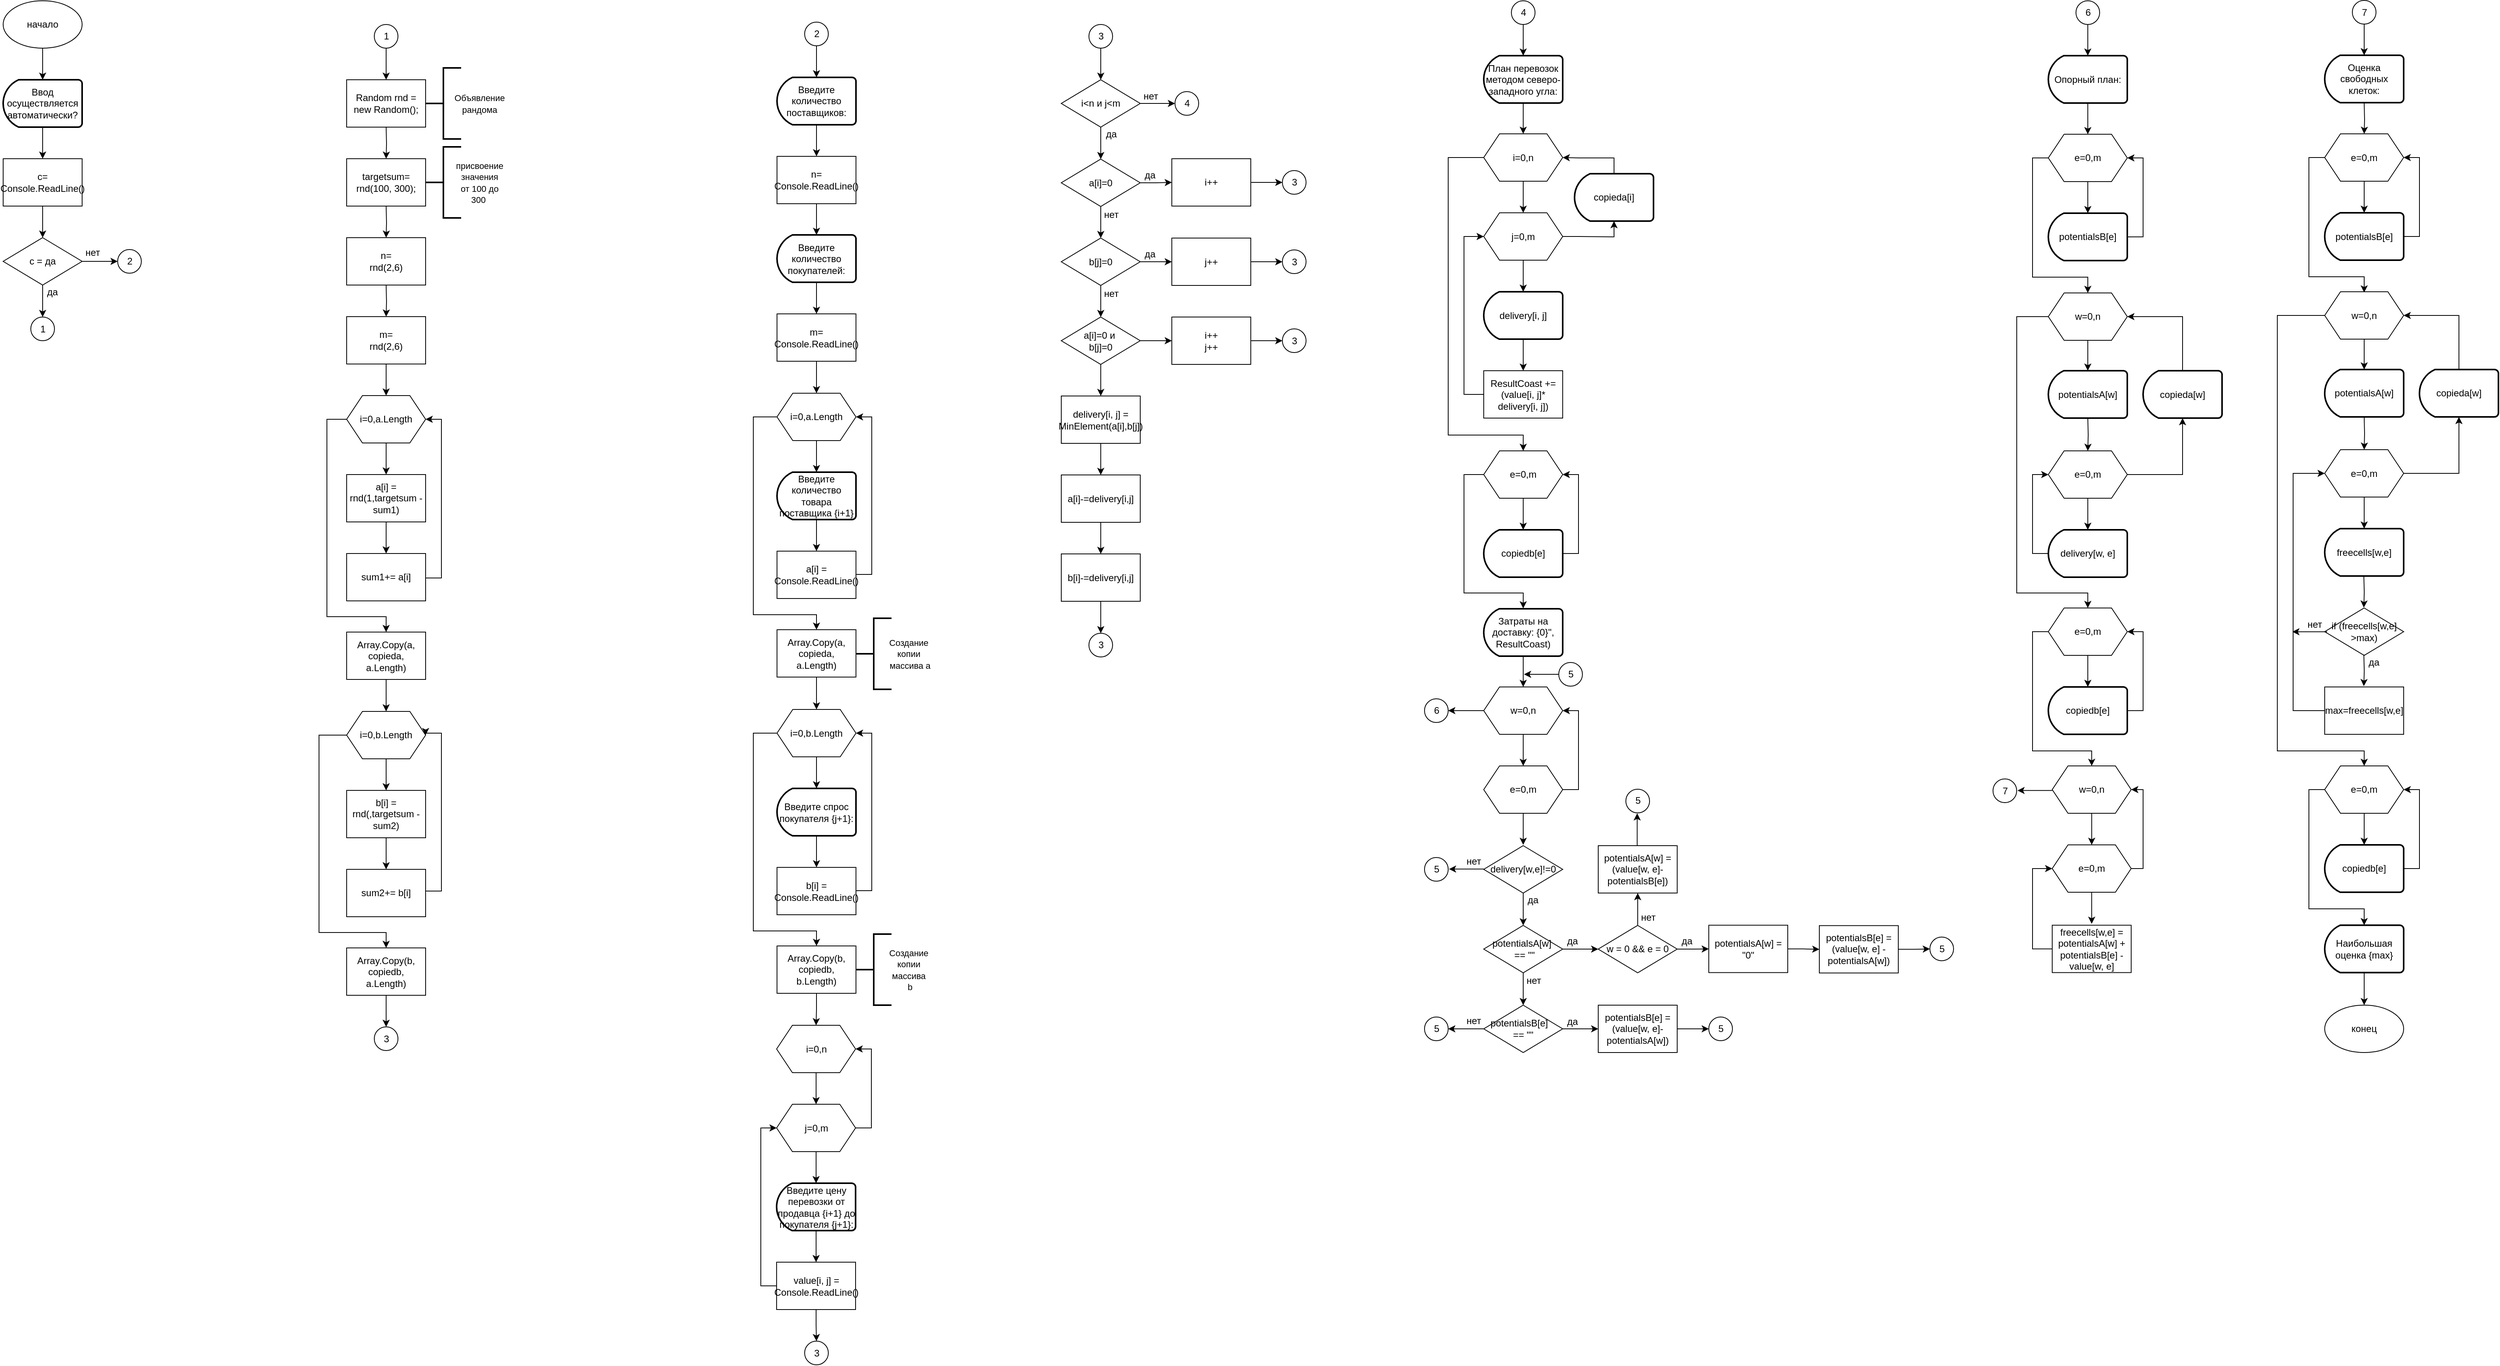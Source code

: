<mxfile compressed="true" version="24.4.10" type="device"><diagram name="Страница — 1" id="l1Q54UGZInGL6hE3ycTI"><mxGraphModel dx="-3528" dy="1949" grid="1" gridSize="10" guides="1" tooltips="1" connect="1" arrows="1" fold="1" page="1" pageScale="1" pageWidth="827" pageHeight="1169" math="0" shadow="0"><root><mxCell id="0"/><mxCell id="1" parent="0"/><mxCell id="U-M_zFQjwK6f2EOjgone-4" value="" style="edgeStyle=orthogonalEdgeStyle;rounded=0;orthogonalLoop=1;jettySize=auto;html=1;" edge="1" parent="1" source="YVy08hOFvcfPfzfljbqf-1" target="U-M_zFQjwK6f2EOjgone-3"><mxGeometry relative="1" as="geometry"/></mxCell><mxCell id="YVy08hOFvcfPfzfljbqf-1" value="начало" style="ellipse;whiteSpace=wrap;html=1;" parent="1" vertex="1"><mxGeometry x="5120" y="-1080" width="100" height="60" as="geometry"/></mxCell><mxCell id="YVy08hOFvcfPfzfljbqf-12" value="" style="edgeStyle=orthogonalEdgeStyle;rounded=0;orthogonalLoop=1;jettySize=auto;html=1;" parent="1" source="YVy08hOFvcfPfzfljbqf-7" target="YVy08hOFvcfPfzfljbqf-11" edge="1"><mxGeometry relative="1" as="geometry"/></mxCell><mxCell id="YVy08hOFvcfPfzfljbqf-7" value="Введите количество поставщиков:" style="strokeWidth=2;html=1;shape=mxgraph.flowchart.delay;whiteSpace=wrap;flipH=1;" parent="1" vertex="1"><mxGeometry x="6100" y="-983" width="100" height="60" as="geometry"/></mxCell><mxCell id="YVy08hOFvcfPfzfljbqf-10" value="" style="endArrow=classic;html=1;rounded=0;" parent="1" source="YVy08hOFvcfPfzfljbqf-11" edge="1"><mxGeometry width="50" height="50" relative="1" as="geometry"><mxPoint x="6150.6" y="-923" as="sourcePoint"/><mxPoint x="6150.6" y="-843" as="targetPoint"/></mxGeometry></mxCell><mxCell id="YVy08hOFvcfPfzfljbqf-19" value="" style="edgeStyle=orthogonalEdgeStyle;rounded=0;orthogonalLoop=1;jettySize=auto;html=1;" parent="1" source="YVy08hOFvcfPfzfljbqf-11" target="YVy08hOFvcfPfzfljbqf-16" edge="1"><mxGeometry relative="1" as="geometry"/></mxCell><mxCell id="YVy08hOFvcfPfzfljbqf-11" value="n=&lt;div&gt;&lt;div&gt;Console&lt;span style=&quot;background-color: initial;&quot;&gt;.ReadLine()&lt;/span&gt;&lt;/div&gt;&lt;/div&gt;" style="rounded=0;whiteSpace=wrap;html=1;" parent="1" vertex="1"><mxGeometry x="6100" y="-883" width="100" height="60" as="geometry"/></mxCell><mxCell id="YVy08hOFvcfPfzfljbqf-20" value="" style="edgeStyle=orthogonalEdgeStyle;rounded=0;orthogonalLoop=1;jettySize=auto;html=1;" parent="1" source="YVy08hOFvcfPfzfljbqf-16" target="YVy08hOFvcfPfzfljbqf-18" edge="1"><mxGeometry relative="1" as="geometry"/></mxCell><mxCell id="YVy08hOFvcfPfzfljbqf-16" value="Введите количество покупателей:" style="strokeWidth=2;html=1;shape=mxgraph.flowchart.delay;whiteSpace=wrap;flipH=1;" parent="1" vertex="1"><mxGeometry x="6100" y="-783.5" width="100" height="60" as="geometry"/></mxCell><mxCell id="YVy08hOFvcfPfzfljbqf-17" value="" style="endArrow=classic;html=1;rounded=0;" parent="1" source="YVy08hOFvcfPfzfljbqf-18" edge="1"><mxGeometry width="50" height="50" relative="1" as="geometry"><mxPoint x="6150.6" y="-723.5" as="sourcePoint"/><mxPoint x="6150.6" y="-643.5" as="targetPoint"/></mxGeometry></mxCell><mxCell id="YVy08hOFvcfPfzfljbqf-33" value="" style="edgeStyle=orthogonalEdgeStyle;rounded=0;orthogonalLoop=1;jettySize=auto;html=1;" parent="1" source="YVy08hOFvcfPfzfljbqf-18" target="YVy08hOFvcfPfzfljbqf-22" edge="1"><mxGeometry relative="1" as="geometry"/></mxCell><mxCell id="YVy08hOFvcfPfzfljbqf-18" value="m=&lt;div&gt;&lt;div&gt;Console&lt;span style=&quot;background-color: initial;&quot;&gt;.ReadLine()&lt;/span&gt;&lt;/div&gt;&lt;/div&gt;" style="rounded=0;whiteSpace=wrap;html=1;" parent="1" vertex="1"><mxGeometry x="6100" y="-683.5" width="100" height="60" as="geometry"/></mxCell><mxCell id="YVy08hOFvcfPfzfljbqf-21" value="" style="edgeStyle=orthogonalEdgeStyle;rounded=0;orthogonalLoop=1;jettySize=auto;html=1;" parent="1" source="YVy08hOFvcfPfzfljbqf-22" target="YVy08hOFvcfPfzfljbqf-24" edge="1"><mxGeometry relative="1" as="geometry"/></mxCell><mxCell id="YVy08hOFvcfPfzfljbqf-36" style="edgeStyle=orthogonalEdgeStyle;rounded=0;orthogonalLoop=1;jettySize=auto;html=1;entryX=0.5;entryY=0;entryDx=0;entryDy=0;" parent="1" source="YVy08hOFvcfPfzfljbqf-22" target="YVy08hOFvcfPfzfljbqf-35" edge="1"><mxGeometry relative="1" as="geometry"><Array as="points"><mxPoint x="6070" y="-552.5"/><mxPoint x="6070" y="-302.5"/><mxPoint x="6150" y="-302.5"/></Array></mxGeometry></mxCell><mxCell id="YVy08hOFvcfPfzfljbqf-22" value="i=0,a.Length" style="shape=hexagon;perimeter=hexagonPerimeter2;whiteSpace=wrap;html=1;fixedSize=1;" parent="1" vertex="1"><mxGeometry x="6100" y="-583" width="100" height="60" as="geometry"/></mxCell><mxCell id="YVy08hOFvcfPfzfljbqf-23" value="" style="edgeStyle=orthogonalEdgeStyle;rounded=0;orthogonalLoop=1;jettySize=auto;html=1;" parent="1" source="YVy08hOFvcfPfzfljbqf-24" edge="1"><mxGeometry relative="1" as="geometry"><mxPoint x="6150" y="-383" as="targetPoint"/></mxGeometry></mxCell><mxCell id="YVy08hOFvcfPfzfljbqf-24" value="Введите количество товара поставщика {i+1}" style="strokeWidth=2;html=1;shape=mxgraph.flowchart.delay;whiteSpace=wrap;flipH=1;" parent="1" vertex="1"><mxGeometry x="6100" y="-483" width="100" height="60" as="geometry"/></mxCell><mxCell id="YVy08hOFvcfPfzfljbqf-25" value="a[i] = Console.ReadLine()" style="rounded=0;whiteSpace=wrap;html=1;" parent="1" vertex="1"><mxGeometry x="6100" y="-383" width="100" height="60" as="geometry"/></mxCell><mxCell id="YVy08hOFvcfPfzfljbqf-31" value="" style="edgeStyle=orthogonalEdgeStyle;rounded=0;orthogonalLoop=1;jettySize=auto;html=1;entryX=1;entryY=0.5;entryDx=0;entryDy=0;" parent="1" target="YVy08hOFvcfPfzfljbqf-22" edge="1"><mxGeometry relative="1" as="geometry"><mxPoint x="6200" y="-353.5" as="sourcePoint"/><mxPoint x="6240" y="-353.5" as="targetPoint"/><Array as="points"><mxPoint x="6220" y="-353.5"/><mxPoint x="6220" y="-552.5"/></Array></mxGeometry></mxCell><mxCell id="YVy08hOFvcfPfzfljbqf-46" value="" style="edgeStyle=orthogonalEdgeStyle;rounded=0;orthogonalLoop=1;jettySize=auto;html=1;" parent="1" source="YVy08hOFvcfPfzfljbqf-35" target="YVy08hOFvcfPfzfljbqf-40" edge="1"><mxGeometry relative="1" as="geometry"/></mxCell><mxCell id="YVy08hOFvcfPfzfljbqf-35" value="Array.Copy(a, copieda, a.Length)" style="rounded=0;whiteSpace=wrap;html=1;" parent="1" vertex="1"><mxGeometry x="6100" y="-283.5" width="100" height="60" as="geometry"/></mxCell><mxCell id="YVy08hOFvcfPfzfljbqf-38" value="" style="edgeStyle=orthogonalEdgeStyle;rounded=0;orthogonalLoop=1;jettySize=auto;html=1;" parent="1" source="YVy08hOFvcfPfzfljbqf-40" target="YVy08hOFvcfPfzfljbqf-42" edge="1"><mxGeometry relative="1" as="geometry"/></mxCell><mxCell id="YVy08hOFvcfPfzfljbqf-39" style="edgeStyle=orthogonalEdgeStyle;rounded=0;orthogonalLoop=1;jettySize=auto;html=1;entryX=0.5;entryY=0;entryDx=0;entryDy=0;" parent="1" source="YVy08hOFvcfPfzfljbqf-40" target="YVy08hOFvcfPfzfljbqf-45" edge="1"><mxGeometry relative="1" as="geometry"><Array as="points"><mxPoint x="6070" y="-152"/><mxPoint x="6070" y="98"/><mxPoint x="6150" y="98"/></Array></mxGeometry></mxCell><mxCell id="YVy08hOFvcfPfzfljbqf-40" value="i=0,b.Length" style="shape=hexagon;perimeter=hexagonPerimeter2;whiteSpace=wrap;html=1;fixedSize=1;" parent="1" vertex="1"><mxGeometry x="6100" y="-182.5" width="100" height="60" as="geometry"/></mxCell><mxCell id="YVy08hOFvcfPfzfljbqf-41" value="" style="edgeStyle=orthogonalEdgeStyle;rounded=0;orthogonalLoop=1;jettySize=auto;html=1;" parent="1" source="YVy08hOFvcfPfzfljbqf-42" edge="1"><mxGeometry relative="1" as="geometry"><mxPoint x="6150" y="17.5" as="targetPoint"/></mxGeometry></mxCell><mxCell id="YVy08hOFvcfPfzfljbqf-42" value="Введите спрос покупателя {j+1}:" style="strokeWidth=2;html=1;shape=mxgraph.flowchart.delay;whiteSpace=wrap;flipH=1;" parent="1" vertex="1"><mxGeometry x="6100" y="-82.5" width="100" height="60" as="geometry"/></mxCell><mxCell id="YVy08hOFvcfPfzfljbqf-43" value="b[i] = Console.ReadLine()" style="rounded=0;whiteSpace=wrap;html=1;" parent="1" vertex="1"><mxGeometry x="6100" y="17.5" width="100" height="60" as="geometry"/></mxCell><mxCell id="YVy08hOFvcfPfzfljbqf-44" value="" style="edgeStyle=orthogonalEdgeStyle;rounded=0;orthogonalLoop=1;jettySize=auto;html=1;entryX=1;entryY=0.5;entryDx=0;entryDy=0;" parent="1" target="YVy08hOFvcfPfzfljbqf-40" edge="1"><mxGeometry relative="1" as="geometry"><mxPoint x="6200" y="47" as="sourcePoint"/><mxPoint x="6240" y="47" as="targetPoint"/><Array as="points"><mxPoint x="6220" y="47"/><mxPoint x="6220" y="-152"/></Array></mxGeometry></mxCell><mxCell id="U-M_zFQjwK6f2EOjgone-89" value="" style="edgeStyle=orthogonalEdgeStyle;rounded=0;orthogonalLoop=1;jettySize=auto;html=1;" edge="1" parent="1" source="YVy08hOFvcfPfzfljbqf-45" target="YVy08hOFvcfPfzfljbqf-49"><mxGeometry relative="1" as="geometry"/></mxCell><mxCell id="YVy08hOFvcfPfzfljbqf-45" value="Array.Copy(b, copiedb, b.Length)" style="rounded=0;whiteSpace=wrap;html=1;" parent="1" vertex="1"><mxGeometry x="6100" y="117" width="100" height="60" as="geometry"/></mxCell><mxCell id="YVy08hOFvcfPfzfljbqf-48" value="" style="edgeStyle=orthogonalEdgeStyle;rounded=0;orthogonalLoop=1;jettySize=auto;html=1;" parent="1" source="YVy08hOFvcfPfzfljbqf-49" target="YVy08hOFvcfPfzfljbqf-51" edge="1"><mxGeometry relative="1" as="geometry"/></mxCell><mxCell id="YVy08hOFvcfPfzfljbqf-49" value="i=0,n" style="shape=hexagon;perimeter=hexagonPerimeter2;whiteSpace=wrap;html=1;fixedSize=1;" parent="1" vertex="1"><mxGeometry x="6099.5" y="217.5" width="100" height="60" as="geometry"/></mxCell><mxCell id="YVy08hOFvcfPfzfljbqf-50" value="" style="edgeStyle=orthogonalEdgeStyle;rounded=0;orthogonalLoop=1;jettySize=auto;html=1;" parent="1" source="YVy08hOFvcfPfzfljbqf-51" target="YVy08hOFvcfPfzfljbqf-53" edge="1"><mxGeometry relative="1" as="geometry"/></mxCell><mxCell id="YVy08hOFvcfPfzfljbqf-67" style="edgeStyle=orthogonalEdgeStyle;rounded=0;orthogonalLoop=1;jettySize=auto;html=1;entryX=1;entryY=0.5;entryDx=0;entryDy=0;" parent="1" source="YVy08hOFvcfPfzfljbqf-51" target="YVy08hOFvcfPfzfljbqf-49" edge="1"><mxGeometry relative="1" as="geometry"><Array as="points"><mxPoint x="6219.5" y="347.5"/><mxPoint x="6219.5" y="247.5"/></Array></mxGeometry></mxCell><mxCell id="YVy08hOFvcfPfzfljbqf-51" value="j=0,m" style="shape=hexagon;perimeter=hexagonPerimeter2;whiteSpace=wrap;html=1;fixedSize=1;" parent="1" vertex="1"><mxGeometry x="6099.5" y="317.5" width="100" height="60" as="geometry"/></mxCell><mxCell id="YVy08hOFvcfPfzfljbqf-52" value="" style="edgeStyle=orthogonalEdgeStyle;rounded=0;orthogonalLoop=1;jettySize=auto;html=1;" parent="1" source="YVy08hOFvcfPfzfljbqf-53" edge="1"><mxGeometry relative="1" as="geometry"><mxPoint x="6149.5" y="517.5" as="targetPoint"/></mxGeometry></mxCell><mxCell id="YVy08hOFvcfPfzfljbqf-53" value="Введите цену перевозки от продавца {i+1} до покупателя {j+1}:" style="strokeWidth=2;html=1;shape=mxgraph.flowchart.delay;whiteSpace=wrap;flipH=1;" parent="1" vertex="1"><mxGeometry x="6099.5" y="417.5" width="100" height="60" as="geometry"/></mxCell><mxCell id="YVy08hOFvcfPfzfljbqf-66" style="edgeStyle=orthogonalEdgeStyle;rounded=0;orthogonalLoop=1;jettySize=auto;html=1;entryX=0;entryY=0.5;entryDx=0;entryDy=0;" parent="1" source="YVy08hOFvcfPfzfljbqf-54" target="YVy08hOFvcfPfzfljbqf-51" edge="1"><mxGeometry relative="1" as="geometry"><Array as="points"><mxPoint x="6079.5" y="547.5"/><mxPoint x="6079.5" y="347.5"/></Array></mxGeometry></mxCell><mxCell id="U-M_zFQjwK6f2EOjgone-107" value="" style="edgeStyle=orthogonalEdgeStyle;rounded=0;orthogonalLoop=1;jettySize=auto;html=1;" edge="1" parent="1" source="YVy08hOFvcfPfzfljbqf-54" target="U-M_zFQjwK6f2EOjgone-105"><mxGeometry relative="1" as="geometry"/></mxCell><mxCell id="YVy08hOFvcfPfzfljbqf-54" value="value[i, j] = Console.ReadLine()" style="rounded=0;whiteSpace=wrap;html=1;" parent="1" vertex="1"><mxGeometry x="6099.5" y="517.5" width="100" height="60" as="geometry"/></mxCell><mxCell id="YVy08hOFvcfPfzfljbqf-79" value="" style="edgeStyle=orthogonalEdgeStyle;rounded=0;orthogonalLoop=1;jettySize=auto;html=1;" parent="1" source="YVy08hOFvcfPfzfljbqf-70" target="YVy08hOFvcfPfzfljbqf-74" edge="1"><mxGeometry relative="1" as="geometry"/></mxCell><mxCell id="O7T3giH7B_Re8zpiXBCO-17" value="" style="edgeStyle=orthogonalEdgeStyle;rounded=0;orthogonalLoop=1;jettySize=auto;html=1;" parent="1" source="YVy08hOFvcfPfzfljbqf-70" target="O7T3giH7B_Re8zpiXBCO-15" edge="1"><mxGeometry relative="1" as="geometry"/></mxCell><mxCell id="YVy08hOFvcfPfzfljbqf-70" value="i&amp;lt;n и j&amp;lt;m" style="rhombus;whiteSpace=wrap;html=1;" parent="1" vertex="1"><mxGeometry x="6460" y="-980" width="100" height="60" as="geometry"/></mxCell><mxCell id="YVy08hOFvcfPfzfljbqf-80" value="" style="edgeStyle=orthogonalEdgeStyle;rounded=0;orthogonalLoop=1;jettySize=auto;html=1;" parent="1" source="YVy08hOFvcfPfzfljbqf-74" target="YVy08hOFvcfPfzfljbqf-76" edge="1"><mxGeometry relative="1" as="geometry"/></mxCell><mxCell id="YVy08hOFvcfPfzfljbqf-117" value="" style="edgeStyle=orthogonalEdgeStyle;rounded=0;orthogonalLoop=1;jettySize=auto;html=1;" parent="1" source="YVy08hOFvcfPfzfljbqf-74" target="YVy08hOFvcfPfzfljbqf-85" edge="1"><mxGeometry relative="1" as="geometry"/></mxCell><mxCell id="YVy08hOFvcfPfzfljbqf-74" value="a[i]=0" style="rhombus;whiteSpace=wrap;html=1;" parent="1" vertex="1"><mxGeometry x="6460" y="-879.5" width="100" height="60" as="geometry"/></mxCell><mxCell id="YVy08hOFvcfPfzfljbqf-81" value="" style="edgeStyle=orthogonalEdgeStyle;rounded=0;orthogonalLoop=1;jettySize=auto;html=1;" parent="1" source="YVy08hOFvcfPfzfljbqf-76" target="YVy08hOFvcfPfzfljbqf-78" edge="1"><mxGeometry relative="1" as="geometry"/></mxCell><mxCell id="YVy08hOFvcfPfzfljbqf-116" value="" style="edgeStyle=orthogonalEdgeStyle;rounded=0;orthogonalLoop=1;jettySize=auto;html=1;" parent="1" source="YVy08hOFvcfPfzfljbqf-76" target="YVy08hOFvcfPfzfljbqf-87" edge="1"><mxGeometry relative="1" as="geometry"/></mxCell><mxCell id="YVy08hOFvcfPfzfljbqf-76" value="b[j]=0" style="rhombus;whiteSpace=wrap;html=1;" parent="1" vertex="1"><mxGeometry x="6460" y="-779.5" width="100" height="60" as="geometry"/></mxCell><mxCell id="YVy08hOFvcfPfzfljbqf-118" value="" style="edgeStyle=orthogonalEdgeStyle;rounded=0;orthogonalLoop=1;jettySize=auto;html=1;" parent="1" source="YVy08hOFvcfPfzfljbqf-78" target="YVy08hOFvcfPfzfljbqf-88" edge="1"><mxGeometry relative="1" as="geometry"/></mxCell><mxCell id="O7T3giH7B_Re8zpiXBCO-3" value="" style="edgeStyle=orthogonalEdgeStyle;rounded=0;orthogonalLoop=1;jettySize=auto;html=1;" parent="1" source="YVy08hOFvcfPfzfljbqf-78" target="O7T3giH7B_Re8zpiXBCO-2" edge="1"><mxGeometry relative="1" as="geometry"/></mxCell><mxCell id="YVy08hOFvcfPfzfljbqf-78" value="a[i]=0 и&amp;nbsp;&lt;div&gt;b[j]=0&lt;br&gt;&lt;/div&gt;" style="rhombus;whiteSpace=wrap;html=1;" parent="1" vertex="1"><mxGeometry x="6460" y="-679.5" width="100" height="60" as="geometry"/></mxCell><mxCell id="YVy08hOFvcfPfzfljbqf-84" value="да" style="text;align=center;verticalAlign=middle;resizable=1;points=[];autosize=1;strokeColor=none;fillColor=none;fontSize=12;html=1;movable=1;rotatable=1;deletable=1;editable=1;locked=0;connectable=1;" parent="1" vertex="1"><mxGeometry x="6560" y="-868.5" width="24" height="18" as="geometry"/></mxCell><mxCell id="YVy08hOFvcfPfzfljbqf-113" value="" style="edgeStyle=orthogonalEdgeStyle;rounded=0;orthogonalLoop=1;jettySize=auto;html=1;" parent="1" source="YVy08hOFvcfPfzfljbqf-85" target="YVy08hOFvcfPfzfljbqf-108" edge="1"><mxGeometry relative="1" as="geometry"/></mxCell><mxCell id="YVy08hOFvcfPfzfljbqf-85" value="i++" style="rounded=0;whiteSpace=wrap;html=1;" parent="1" vertex="1"><mxGeometry x="6600" y="-880" width="100" height="60" as="geometry"/></mxCell><mxCell id="YVy08hOFvcfPfzfljbqf-114" value="" style="edgeStyle=orthogonalEdgeStyle;rounded=0;orthogonalLoop=1;jettySize=auto;html=1;" parent="1" source="YVy08hOFvcfPfzfljbqf-87" target="YVy08hOFvcfPfzfljbqf-110" edge="1"><mxGeometry relative="1" as="geometry"/></mxCell><mxCell id="YVy08hOFvcfPfzfljbqf-87" value="j++" style="rounded=0;whiteSpace=wrap;html=1;" parent="1" vertex="1"><mxGeometry x="6600" y="-779.5" width="100" height="60" as="geometry"/></mxCell><mxCell id="YVy08hOFvcfPfzfljbqf-115" value="" style="edgeStyle=orthogonalEdgeStyle;rounded=0;orthogonalLoop=1;jettySize=auto;html=1;" parent="1" source="YVy08hOFvcfPfzfljbqf-88" target="YVy08hOFvcfPfzfljbqf-112" edge="1"><mxGeometry relative="1" as="geometry"/></mxCell><mxCell id="YVy08hOFvcfPfzfljbqf-88" value="i++&lt;div&gt;j++&lt;br&gt;&lt;/div&gt;" style="rounded=0;whiteSpace=wrap;html=1;" parent="1" vertex="1"><mxGeometry x="6600" y="-679.5" width="100" height="60" as="geometry"/></mxCell><mxCell id="YVy08hOFvcfPfzfljbqf-92" value="нет" style="text;align=center;verticalAlign=middle;resizable=1;points=[];autosize=1;strokeColor=none;fillColor=none;fontSize=12;html=1;movable=1;rotatable=1;deletable=1;editable=1;locked=0;connectable=1;" parent="1" vertex="1"><mxGeometry x="6510" y="-819.5" width="26" height="20" as="geometry"/></mxCell><mxCell id="YVy08hOFvcfPfzfljbqf-93" value="нет" style="text;align=center;verticalAlign=middle;resizable=1;points=[];autosize=1;strokeColor=none;fillColor=none;fontSize=12;html=1;movable=1;rotatable=1;deletable=1;editable=1;locked=0;connectable=1;" parent="1" vertex="1"><mxGeometry x="6510" y="-719.5" width="26" height="20" as="geometry"/></mxCell><mxCell id="YVy08hOFvcfPfzfljbqf-94" value="да" style="text;align=center;verticalAlign=middle;resizable=1;points=[];autosize=1;strokeColor=none;fillColor=none;fontSize=12;html=1;movable=1;rotatable=1;deletable=1;editable=1;locked=0;connectable=1;" parent="1" vertex="1"><mxGeometry x="6560" y="-768.5" width="24" height="18" as="geometry"/></mxCell><mxCell id="YVy08hOFvcfPfzfljbqf-107" value="" style="verticalLabelPosition=bottom;verticalAlign=top;html=1;shape=mxgraph.flowchart.on-page_reference;" parent="1" vertex="1"><mxGeometry x="6740" y="-865" width="30" height="30" as="geometry"/></mxCell><mxCell id="YVy08hOFvcfPfzfljbqf-108" value="3" style="text;html=1;align=center;verticalAlign=middle;resizable=0;points=[];autosize=1;strokeColor=none;fillColor=none;" parent="1" vertex="1"><mxGeometry x="6740" y="-865" width="30" height="30" as="geometry"/></mxCell><mxCell id="YVy08hOFvcfPfzfljbqf-109" value="" style="verticalLabelPosition=bottom;verticalAlign=top;html=1;shape=mxgraph.flowchart.on-page_reference;" parent="1" vertex="1"><mxGeometry x="6740" y="-764.5" width="30" height="30" as="geometry"/></mxCell><mxCell id="YVy08hOFvcfPfzfljbqf-110" value="3" style="text;html=1;align=center;verticalAlign=middle;resizable=0;points=[];autosize=1;strokeColor=none;fillColor=none;" parent="1" vertex="1"><mxGeometry x="6740" y="-764.5" width="30" height="30" as="geometry"/></mxCell><mxCell id="YVy08hOFvcfPfzfljbqf-111" value="" style="verticalLabelPosition=bottom;verticalAlign=top;html=1;shape=mxgraph.flowchart.on-page_reference;" parent="1" vertex="1"><mxGeometry x="6740" y="-664.5" width="30" height="30" as="geometry"/></mxCell><mxCell id="YVy08hOFvcfPfzfljbqf-112" value="3" style="text;html=1;align=center;verticalAlign=middle;resizable=0;points=[];autosize=1;strokeColor=none;fillColor=none;" parent="1" vertex="1"><mxGeometry x="6740" y="-664.5" width="30" height="30" as="geometry"/></mxCell><mxCell id="O7T3giH7B_Re8zpiXBCO-8" value="" style="edgeStyle=orthogonalEdgeStyle;rounded=0;orthogonalLoop=1;jettySize=auto;html=1;" parent="1" source="O7T3giH7B_Re8zpiXBCO-2" target="O7T3giH7B_Re8zpiXBCO-5" edge="1"><mxGeometry relative="1" as="geometry"/></mxCell><mxCell id="O7T3giH7B_Re8zpiXBCO-2" value="delivery[i, j] = MinElement(a[i],b[j])" style="rounded=0;whiteSpace=wrap;html=1;" parent="1" vertex="1"><mxGeometry x="6460" y="-579.5" width="100" height="60" as="geometry"/></mxCell><mxCell id="O7T3giH7B_Re8zpiXBCO-9" value="" style="edgeStyle=orthogonalEdgeStyle;rounded=0;orthogonalLoop=1;jettySize=auto;html=1;" parent="1" source="O7T3giH7B_Re8zpiXBCO-5" target="O7T3giH7B_Re8zpiXBCO-7" edge="1"><mxGeometry relative="1" as="geometry"/></mxCell><mxCell id="O7T3giH7B_Re8zpiXBCO-5" value="a[i]-=delivery[i,j]" style="rounded=0;whiteSpace=wrap;html=1;" parent="1" vertex="1"><mxGeometry x="6460" y="-479.5" width="100" height="60" as="geometry"/></mxCell><mxCell id="O7T3giH7B_Re8zpiXBCO-13" value="" style="edgeStyle=orthogonalEdgeStyle;rounded=0;orthogonalLoop=1;jettySize=auto;html=1;" parent="1" source="O7T3giH7B_Re8zpiXBCO-7" target="O7T3giH7B_Re8zpiXBCO-12" edge="1"><mxGeometry relative="1" as="geometry"/></mxCell><mxCell id="O7T3giH7B_Re8zpiXBCO-7" value="b[i]-=delivery[i,j]" style="rounded=0;whiteSpace=wrap;html=1;" parent="1" vertex="1"><mxGeometry x="6460" y="-379.5" width="100" height="60" as="geometry"/></mxCell><mxCell id="O7T3giH7B_Re8zpiXBCO-11" value="" style="verticalLabelPosition=bottom;verticalAlign=top;html=1;shape=mxgraph.flowchart.on-page_reference;" parent="1" vertex="1"><mxGeometry x="6495" y="-279" width="30" height="30" as="geometry"/></mxCell><mxCell id="O7T3giH7B_Re8zpiXBCO-12" value="3" style="text;html=1;align=center;verticalAlign=middle;resizable=0;points=[];autosize=1;strokeColor=none;fillColor=none;" parent="1" vertex="1"><mxGeometry x="6495" y="-279" width="30" height="30" as="geometry"/></mxCell><mxCell id="O7T3giH7B_Re8zpiXBCO-14" value="" style="verticalLabelPosition=bottom;verticalAlign=top;html=1;shape=mxgraph.flowchart.on-page_reference;" parent="1" vertex="1"><mxGeometry x="6604" y="-965" width="30" height="30" as="geometry"/></mxCell><mxCell id="O7T3giH7B_Re8zpiXBCO-15" value="4" style="text;html=1;align=center;verticalAlign=middle;resizable=0;points=[];autosize=1;strokeColor=none;fillColor=none;" parent="1" vertex="1"><mxGeometry x="6604" y="-965" width="30" height="30" as="geometry"/></mxCell><mxCell id="O7T3giH7B_Re8zpiXBCO-20" value="" style="verticalLabelPosition=bottom;verticalAlign=top;html=1;shape=mxgraph.flowchart.on-page_reference;" parent="1" vertex="1"><mxGeometry x="7030" y="-1080" width="30" height="30" as="geometry"/></mxCell><mxCell id="O7T3giH7B_Re8zpiXBCO-36" value="" style="edgeStyle=orthogonalEdgeStyle;rounded=0;orthogonalLoop=1;jettySize=auto;html=1;" parent="1" source="O7T3giH7B_Re8zpiXBCO-21" target="O7T3giH7B_Re8zpiXBCO-24" edge="1"><mxGeometry relative="1" as="geometry"/></mxCell><mxCell id="O7T3giH7B_Re8zpiXBCO-21" value="4" style="text;html=1;align=center;verticalAlign=middle;resizable=0;points=[];autosize=1;strokeColor=none;fillColor=none;" parent="1" vertex="1"><mxGeometry x="7030" y="-1080" width="30" height="30" as="geometry"/></mxCell><mxCell id="O7T3giH7B_Re8zpiXBCO-35" value="" style="edgeStyle=orthogonalEdgeStyle;rounded=0;orthogonalLoop=1;jettySize=auto;html=1;" parent="1" source="O7T3giH7B_Re8zpiXBCO-24" target="O7T3giH7B_Re8zpiXBCO-27" edge="1"><mxGeometry relative="1" as="geometry"/></mxCell><mxCell id="O7T3giH7B_Re8zpiXBCO-24" value="План перевозок методом северо-западного угла:" style="strokeWidth=2;html=1;shape=mxgraph.flowchart.delay;whiteSpace=wrap;flipH=1;" parent="1" vertex="1"><mxGeometry x="6995" y="-1010.5" width="100" height="60" as="geometry"/></mxCell><mxCell id="O7T3giH7B_Re8zpiXBCO-26" value="" style="edgeStyle=orthogonalEdgeStyle;rounded=0;orthogonalLoop=1;jettySize=auto;html=1;" parent="1" source="O7T3giH7B_Re8zpiXBCO-27" target="O7T3giH7B_Re8zpiXBCO-30" edge="1"><mxGeometry relative="1" as="geometry"/></mxCell><mxCell id="O7T3giH7B_Re8zpiXBCO-50" style="edgeStyle=orthogonalEdgeStyle;rounded=0;orthogonalLoop=1;jettySize=auto;html=1;entryX=0.5;entryY=0;entryDx=0;entryDy=0;" parent="1" source="O7T3giH7B_Re8zpiXBCO-27" target="O7T3giH7B_Re8zpiXBCO-42" edge="1"><mxGeometry relative="1" as="geometry"><Array as="points"><mxPoint x="6950" y="-881"/><mxPoint x="6950" y="-530"/><mxPoint x="7045" y="-530"/></Array></mxGeometry></mxCell><mxCell id="O7T3giH7B_Re8zpiXBCO-27" value="i=0,n" style="shape=hexagon;perimeter=hexagonPerimeter2;whiteSpace=wrap;html=1;fixedSize=1;" parent="1" vertex="1"><mxGeometry x="6995" y="-911.5" width="100" height="60" as="geometry"/></mxCell><mxCell id="O7T3giH7B_Re8zpiXBCO-28" value="" style="edgeStyle=orthogonalEdgeStyle;rounded=0;orthogonalLoop=1;jettySize=auto;html=1;" parent="1" source="O7T3giH7B_Re8zpiXBCO-30" target="O7T3giH7B_Re8zpiXBCO-32" edge="1"><mxGeometry relative="1" as="geometry"/></mxCell><mxCell id="O7T3giH7B_Re8zpiXBCO-30" value="j=0,m" style="shape=hexagon;perimeter=hexagonPerimeter2;whiteSpace=wrap;html=1;fixedSize=1;" parent="1" vertex="1"><mxGeometry x="6995" y="-811.5" width="100" height="60" as="geometry"/></mxCell><mxCell id="O7T3giH7B_Re8zpiXBCO-31" value="" style="edgeStyle=orthogonalEdgeStyle;rounded=0;orthogonalLoop=1;jettySize=auto;html=1;" parent="1" source="O7T3giH7B_Re8zpiXBCO-32" edge="1"><mxGeometry relative="1" as="geometry"><mxPoint x="7045" y="-611.5" as="targetPoint"/></mxGeometry></mxCell><mxCell id="O7T3giH7B_Re8zpiXBCO-32" value="delivery[i, j]" style="strokeWidth=2;html=1;shape=mxgraph.flowchart.delay;whiteSpace=wrap;flipH=1;" parent="1" vertex="1"><mxGeometry x="6995" y="-711.5" width="100" height="60" as="geometry"/></mxCell><mxCell id="O7T3giH7B_Re8zpiXBCO-33" style="edgeStyle=orthogonalEdgeStyle;rounded=0;orthogonalLoop=1;jettySize=auto;html=1;entryX=0;entryY=0.5;entryDx=0;entryDy=0;" parent="1" source="O7T3giH7B_Re8zpiXBCO-34" target="O7T3giH7B_Re8zpiXBCO-30" edge="1"><mxGeometry relative="1" as="geometry"><Array as="points"><mxPoint x="6970" y="-581"/><mxPoint x="6970" y="-781"/></Array></mxGeometry></mxCell><mxCell id="O7T3giH7B_Re8zpiXBCO-34" value="ResultCoast += (value[i, j]* delivery[i, j])" style="rounded=0;whiteSpace=wrap;html=1;" parent="1" vertex="1"><mxGeometry x="6995" y="-611.5" width="100" height="60" as="geometry"/></mxCell><mxCell id="O7T3giH7B_Re8zpiXBCO-39" style="edgeStyle=orthogonalEdgeStyle;rounded=0;orthogonalLoop=1;jettySize=auto;html=1;entryX=1;entryY=0.5;entryDx=0;entryDy=0;" parent="1" source="O7T3giH7B_Re8zpiXBCO-37" target="O7T3giH7B_Re8zpiXBCO-27" edge="1"><mxGeometry relative="1" as="geometry"><Array as="points"><mxPoint x="7160" y="-881"/><mxPoint x="7115" y="-881"/></Array></mxGeometry></mxCell><mxCell id="O7T3giH7B_Re8zpiXBCO-37" value="copieda[i]" style="strokeWidth=2;html=1;shape=mxgraph.flowchart.delay;whiteSpace=wrap;flipH=1;" parent="1" vertex="1"><mxGeometry x="7110" y="-861" width="100" height="60" as="geometry"/></mxCell><mxCell id="O7T3giH7B_Re8zpiXBCO-38" style="edgeStyle=orthogonalEdgeStyle;rounded=0;orthogonalLoop=1;jettySize=auto;html=1;entryX=0.5;entryY=1;entryDx=0;entryDy=0;entryPerimeter=0;" parent="1" source="O7T3giH7B_Re8zpiXBCO-30" target="O7T3giH7B_Re8zpiXBCO-37" edge="1"><mxGeometry relative="1" as="geometry"/></mxCell><mxCell id="O7T3giH7B_Re8zpiXBCO-41" value="" style="edgeStyle=orthogonalEdgeStyle;rounded=0;orthogonalLoop=1;jettySize=auto;html=1;" parent="1" source="O7T3giH7B_Re8zpiXBCO-42" target="O7T3giH7B_Re8zpiXBCO-44" edge="1"><mxGeometry relative="1" as="geometry"/></mxCell><mxCell id="O7T3giH7B_Re8zpiXBCO-56" style="edgeStyle=orthogonalEdgeStyle;rounded=0;orthogonalLoop=1;jettySize=auto;html=1;entryX=0.5;entryY=0;entryDx=0;entryDy=0;" parent="1" source="O7T3giH7B_Re8zpiXBCO-42" edge="1"><mxGeometry relative="1" as="geometry"><mxPoint x="7045" y="-310.5" as="targetPoint"/><Array as="points"><mxPoint x="6970" y="-480"/><mxPoint x="6970" y="-330"/><mxPoint x="7045" y="-330"/></Array></mxGeometry></mxCell><mxCell id="O7T3giH7B_Re8zpiXBCO-42" value="e=0,m" style="shape=hexagon;perimeter=hexagonPerimeter2;whiteSpace=wrap;html=1;fixedSize=1;" parent="1" vertex="1"><mxGeometry x="6995" y="-510" width="100" height="60" as="geometry"/></mxCell><mxCell id="O7T3giH7B_Re8zpiXBCO-49" style="edgeStyle=orthogonalEdgeStyle;rounded=0;orthogonalLoop=1;jettySize=auto;html=1;entryX=1;entryY=0.5;entryDx=0;entryDy=0;" parent="1" source="O7T3giH7B_Re8zpiXBCO-44" target="O7T3giH7B_Re8zpiXBCO-42" edge="1"><mxGeometry relative="1" as="geometry"><Array as="points"><mxPoint x="7115" y="-380"/><mxPoint x="7115" y="-480"/></Array></mxGeometry></mxCell><mxCell id="O7T3giH7B_Re8zpiXBCO-44" value="copiedb[e]" style="strokeWidth=2;html=1;shape=mxgraph.flowchart.delay;whiteSpace=wrap;flipH=1;" parent="1" vertex="1"><mxGeometry x="6995" y="-410" width="100" height="60" as="geometry"/></mxCell><mxCell id="O7T3giH7B_Re8zpiXBCO-69" value="" style="edgeStyle=orthogonalEdgeStyle;rounded=0;orthogonalLoop=1;jettySize=auto;html=1;" parent="1" source="O7T3giH7B_Re8zpiXBCO-57" target="O7T3giH7B_Re8zpiXBCO-60" edge="1"><mxGeometry relative="1" as="geometry"/></mxCell><mxCell id="O7T3giH7B_Re8zpiXBCO-57" value="Затраты на доставку: {0}&quot;, ResultCoast)" style="strokeWidth=2;html=1;shape=mxgraph.flowchart.delay;whiteSpace=wrap;flipH=1;" parent="1" vertex="1"><mxGeometry x="6995" y="-310" width="100" height="60" as="geometry"/></mxCell><mxCell id="O7T3giH7B_Re8zpiXBCO-59" value="" style="edgeStyle=orthogonalEdgeStyle;rounded=0;orthogonalLoop=1;jettySize=auto;html=1;" parent="1" source="O7T3giH7B_Re8zpiXBCO-60" target="O7T3giH7B_Re8zpiXBCO-63" edge="1"><mxGeometry relative="1" as="geometry"/></mxCell><mxCell id="O7T3giH7B_Re8zpiXBCO-146" value="" style="edgeStyle=orthogonalEdgeStyle;rounded=0;orthogonalLoop=1;jettySize=auto;html=1;" parent="1" source="O7T3giH7B_Re8zpiXBCO-60" target="O7T3giH7B_Re8zpiXBCO-143" edge="1"><mxGeometry relative="1" as="geometry"/></mxCell><mxCell id="O7T3giH7B_Re8zpiXBCO-60" value="w=0,n" style="shape=hexagon;perimeter=hexagonPerimeter2;whiteSpace=wrap;html=1;fixedSize=1;" parent="1" vertex="1"><mxGeometry x="6995" y="-211" width="100" height="60" as="geometry"/></mxCell><mxCell id="O7T3giH7B_Re8zpiXBCO-61" value="" style="edgeStyle=orthogonalEdgeStyle;rounded=0;orthogonalLoop=1;jettySize=auto;html=1;" parent="1" source="O7T3giH7B_Re8zpiXBCO-63" edge="1"><mxGeometry relative="1" as="geometry"><mxPoint x="7045" y="-11" as="targetPoint"/></mxGeometry></mxCell><mxCell id="O7T3giH7B_Re8zpiXBCO-62" style="edgeStyle=orthogonalEdgeStyle;rounded=0;orthogonalLoop=1;jettySize=auto;html=1;entryX=1;entryY=0.5;entryDx=0;entryDy=0;" parent="1" source="O7T3giH7B_Re8zpiXBCO-63" target="O7T3giH7B_Re8zpiXBCO-60" edge="1"><mxGeometry relative="1" as="geometry"><Array as="points"><mxPoint x="7115" y="-81"/><mxPoint x="7115" y="-181"/></Array></mxGeometry></mxCell><mxCell id="O7T3giH7B_Re8zpiXBCO-63" value="e=0,m" style="shape=hexagon;perimeter=hexagonPerimeter2;whiteSpace=wrap;html=1;fixedSize=1;" parent="1" vertex="1"><mxGeometry x="6995" y="-111" width="100" height="60" as="geometry"/></mxCell><mxCell id="O7T3giH7B_Re8zpiXBCO-73" value="" style="edgeStyle=orthogonalEdgeStyle;rounded=0;orthogonalLoop=1;jettySize=auto;html=1;" parent="1" source="O7T3giH7B_Re8zpiXBCO-70" target="O7T3giH7B_Re8zpiXBCO-72" edge="1"><mxGeometry relative="1" as="geometry"/></mxCell><mxCell id="O7T3giH7B_Re8zpiXBCO-70" value="delivery[w,e]!=0" style="rhombus;whiteSpace=wrap;html=1;" parent="1" vertex="1"><mxGeometry x="6995" y="-10" width="100" height="60" as="geometry"/></mxCell><mxCell id="O7T3giH7B_Re8zpiXBCO-83" value="" style="edgeStyle=orthogonalEdgeStyle;rounded=0;orthogonalLoop=1;jettySize=auto;html=1;" parent="1" source="O7T3giH7B_Re8zpiXBCO-72" target="O7T3giH7B_Re8zpiXBCO-82" edge="1"><mxGeometry relative="1" as="geometry"/></mxCell><mxCell id="O7T3giH7B_Re8zpiXBCO-100" value="" style="edgeStyle=orthogonalEdgeStyle;rounded=0;orthogonalLoop=1;jettySize=auto;html=1;" parent="1" source="O7T3giH7B_Re8zpiXBCO-72" target="O7T3giH7B_Re8zpiXBCO-99" edge="1"><mxGeometry relative="1" as="geometry"/></mxCell><mxCell id="O7T3giH7B_Re8zpiXBCO-72" value="potentialsA[w]&amp;nbsp; &amp;nbsp;== &quot;&quot;" style="rhombus;whiteSpace=wrap;html=1;" parent="1" vertex="1"><mxGeometry x="6995" y="91" width="100" height="60" as="geometry"/></mxCell><mxCell id="O7T3giH7B_Re8zpiXBCO-74" value="" style="verticalLabelPosition=bottom;verticalAlign=top;html=1;shape=mxgraph.flowchart.on-page_reference;" parent="1" vertex="1"><mxGeometry x="7090" y="-242" width="30" height="30" as="geometry"/></mxCell><mxCell id="O7T3giH7B_Re8zpiXBCO-75" value="5" style="text;html=1;align=center;verticalAlign=middle;resizable=0;points=[];autosize=1;strokeColor=none;fillColor=none;" parent="1" vertex="1"><mxGeometry x="7090" y="-242" width="30" height="30" as="geometry"/></mxCell><mxCell id="O7T3giH7B_Re8zpiXBCO-76" value="" style="endArrow=classic;html=1;rounded=0;" parent="1" edge="1"><mxGeometry width="50" height="50" relative="1" as="geometry"><mxPoint x="7090" y="-227" as="sourcePoint"/><mxPoint x="7046" y="-227" as="targetPoint"/><Array as="points"/></mxGeometry></mxCell><mxCell id="O7T3giH7B_Re8zpiXBCO-78" value="" style="verticalLabelPosition=bottom;verticalAlign=top;html=1;shape=mxgraph.flowchart.on-page_reference;" parent="1" vertex="1"><mxGeometry x="6920" y="5" width="30" height="30" as="geometry"/></mxCell><mxCell id="O7T3giH7B_Re8zpiXBCO-79" value="5" style="text;html=1;align=center;verticalAlign=middle;resizable=0;points=[];autosize=1;strokeColor=none;fillColor=none;" parent="1" vertex="1"><mxGeometry x="6920" y="5" width="30" height="30" as="geometry"/></mxCell><mxCell id="O7T3giH7B_Re8zpiXBCO-91" value="" style="edgeStyle=orthogonalEdgeStyle;rounded=0;orthogonalLoop=1;jettySize=auto;html=1;" parent="1" source="O7T3giH7B_Re8zpiXBCO-82" target="O7T3giH7B_Re8zpiXBCO-89" edge="1"><mxGeometry relative="1" as="geometry"/></mxCell><mxCell id="O7T3giH7B_Re8zpiXBCO-117" value="" style="edgeStyle=orthogonalEdgeStyle;rounded=0;orthogonalLoop=1;jettySize=auto;html=1;" parent="1" source="O7T3giH7B_Re8zpiXBCO-82" target="O7T3giH7B_Re8zpiXBCO-93" edge="1"><mxGeometry relative="1" as="geometry"/></mxCell><mxCell id="O7T3giH7B_Re8zpiXBCO-82" value="w = 0 &amp;amp;&amp;amp; e = 0" style="rhombus;whiteSpace=wrap;html=1;" parent="1" vertex="1"><mxGeometry x="7140" y="91" width="100" height="60" as="geometry"/></mxCell><mxCell id="O7T3giH7B_Re8zpiXBCO-127" value="" style="edgeStyle=orthogonalEdgeStyle;rounded=0;orthogonalLoop=1;jettySize=auto;html=1;" parent="1" source="O7T3giH7B_Re8zpiXBCO-86" target="O7T3giH7B_Re8zpiXBCO-124" edge="1"><mxGeometry relative="1" as="geometry"/></mxCell><mxCell id="O7T3giH7B_Re8zpiXBCO-86" value="potentialsB[e] = (value[w, e]- potentialsA[w])" style="rounded=0;whiteSpace=wrap;html=1;" parent="1" vertex="1"><mxGeometry x="7140" y="192" width="100" height="60" as="geometry"/></mxCell><mxCell id="O7T3giH7B_Re8zpiXBCO-89" value="potentialsA[w] = (value[w, e]- potentialsB[e])" style="rounded=0;whiteSpace=wrap;html=1;" parent="1" vertex="1"><mxGeometry x="7140" y="-10" width="100" height="60" as="geometry"/></mxCell><mxCell id="O7T3giH7B_Re8zpiXBCO-97" value="" style="edgeStyle=orthogonalEdgeStyle;rounded=0;orthogonalLoop=1;jettySize=auto;html=1;" parent="1" source="O7T3giH7B_Re8zpiXBCO-93" target="O7T3giH7B_Re8zpiXBCO-96" edge="1"><mxGeometry relative="1" as="geometry"/></mxCell><mxCell id="O7T3giH7B_Re8zpiXBCO-93" value="potentialsA[w] = &quot;0&quot;" style="rounded=0;whiteSpace=wrap;html=1;" parent="1" vertex="1"><mxGeometry x="7280" y="90.75" width="100" height="60" as="geometry"/></mxCell><mxCell id="O7T3giH7B_Re8zpiXBCO-131" value="" style="edgeStyle=orthogonalEdgeStyle;rounded=0;orthogonalLoop=1;jettySize=auto;html=1;" parent="1" source="O7T3giH7B_Re8zpiXBCO-96" target="O7T3giH7B_Re8zpiXBCO-130" edge="1"><mxGeometry relative="1" as="geometry"/></mxCell><mxCell id="O7T3giH7B_Re8zpiXBCO-96" value="potentialsB[e] = (value[w, e] - potentialsA[w])" style="rounded=0;whiteSpace=wrap;html=1;" parent="1" vertex="1"><mxGeometry x="7420" y="91.25" width="100" height="60" as="geometry"/></mxCell><mxCell id="O7T3giH7B_Re8zpiXBCO-106" value="" style="edgeStyle=orthogonalEdgeStyle;rounded=0;orthogonalLoop=1;jettySize=auto;html=1;" parent="1" source="O7T3giH7B_Re8zpiXBCO-99" target="O7T3giH7B_Re8zpiXBCO-104" edge="1"><mxGeometry relative="1" as="geometry"/></mxCell><mxCell id="O7T3giH7B_Re8zpiXBCO-121" value="" style="edgeStyle=orthogonalEdgeStyle;rounded=0;orthogonalLoop=1;jettySize=auto;html=1;" parent="1" source="O7T3giH7B_Re8zpiXBCO-99" target="O7T3giH7B_Re8zpiXBCO-86" edge="1"><mxGeometry relative="1" as="geometry"/></mxCell><mxCell id="O7T3giH7B_Re8zpiXBCO-99" value="potentialsB[e]&amp;nbsp; &amp;nbsp; == &quot;&quot;" style="rhombus;whiteSpace=wrap;html=1;" parent="1" vertex="1"><mxGeometry x="6995" y="192" width="100" height="60" as="geometry"/></mxCell><mxCell id="O7T3giH7B_Re8zpiXBCO-101" value="" style="endArrow=classic;html=1;rounded=0;" parent="1" edge="1"><mxGeometry width="50" height="50" relative="1" as="geometry"><mxPoint x="6995" y="19.66" as="sourcePoint"/><mxPoint x="6951" y="19.66" as="targetPoint"/><Array as="points"/></mxGeometry></mxCell><mxCell id="O7T3giH7B_Re8zpiXBCO-103" value="" style="verticalLabelPosition=bottom;verticalAlign=top;html=1;shape=mxgraph.flowchart.on-page_reference;" parent="1" vertex="1"><mxGeometry x="6920" y="207" width="30" height="30" as="geometry"/></mxCell><mxCell id="O7T3giH7B_Re8zpiXBCO-104" value="5" style="text;html=1;align=center;verticalAlign=middle;resizable=0;points=[];autosize=1;strokeColor=none;fillColor=none;" parent="1" vertex="1"><mxGeometry x="6920" y="207" width="30" height="30" as="geometry"/></mxCell><mxCell id="O7T3giH7B_Re8zpiXBCO-109" value="нет" style="text;align=center;verticalAlign=middle;resizable=1;points=[];autosize=1;strokeColor=none;fillColor=none;fontSize=12;html=1;movable=1;rotatable=1;deletable=1;editable=1;locked=0;connectable=1;" parent="1" vertex="1"><mxGeometry x="6969" y="-0.5" width="26" height="20" as="geometry"/></mxCell><mxCell id="O7T3giH7B_Re8zpiXBCO-110" value="да" style="text;align=center;verticalAlign=middle;resizable=1;points=[];autosize=1;strokeColor=none;fillColor=none;fontSize=12;html=1;movable=1;rotatable=1;deletable=1;editable=1;locked=0;connectable=1;" parent="1" vertex="1"><mxGeometry x="7045" y="50" width="24" height="18" as="geometry"/></mxCell><mxCell id="O7T3giH7B_Re8zpiXBCO-113" value="нет" style="text;align=center;verticalAlign=middle;resizable=1;points=[];autosize=1;strokeColor=none;fillColor=none;fontSize=12;html=1;movable=1;rotatable=1;deletable=1;editable=1;locked=0;connectable=1;" parent="1" vertex="1"><mxGeometry x="6969" y="201.5" width="26" height="20" as="geometry"/></mxCell><mxCell id="O7T3giH7B_Re8zpiXBCO-114" value="да" style="text;align=center;verticalAlign=middle;resizable=1;points=[];autosize=1;strokeColor=none;fillColor=none;fontSize=12;html=1;movable=1;rotatable=1;deletable=1;editable=1;locked=0;connectable=1;" parent="1" vertex="1"><mxGeometry x="7095" y="101.5" width="24" height="18" as="geometry"/></mxCell><mxCell id="O7T3giH7B_Re8zpiXBCO-115" value="да" style="text;align=center;verticalAlign=middle;resizable=1;points=[];autosize=1;strokeColor=none;fillColor=none;fontSize=12;html=1;movable=1;rotatable=1;deletable=1;editable=1;locked=0;connectable=1;" parent="1" vertex="1"><mxGeometry x="7095" y="203.5" width="24" height="18" as="geometry"/></mxCell><mxCell id="O7T3giH7B_Re8zpiXBCO-118" value="да" style="text;align=center;verticalAlign=middle;resizable=1;points=[];autosize=1;strokeColor=none;fillColor=none;fontSize=12;html=1;movable=1;rotatable=1;deletable=1;editable=1;locked=0;connectable=1;" parent="1" vertex="1"><mxGeometry x="7240" y="101.5" width="24" height="18" as="geometry"/></mxCell><mxCell id="O7T3giH7B_Re8zpiXBCO-119" value="нет" style="text;align=center;verticalAlign=middle;resizable=1;points=[];autosize=1;strokeColor=none;fillColor=none;fontSize=12;html=1;movable=1;rotatable=1;deletable=1;editable=1;locked=0;connectable=1;" parent="1" vertex="1"><mxGeometry x="7190" y="70.75" width="26" height="20" as="geometry"/></mxCell><mxCell id="O7T3giH7B_Re8zpiXBCO-120" value="нет" style="text;align=center;verticalAlign=middle;resizable=1;points=[];autosize=1;strokeColor=none;fillColor=none;fontSize=12;html=1;movable=1;rotatable=1;deletable=1;editable=1;locked=0;connectable=1;" parent="1" vertex="1"><mxGeometry x="7045" y="150.75" width="26" height="20" as="geometry"/></mxCell><mxCell id="O7T3giH7B_Re8zpiXBCO-123" value="" style="verticalLabelPosition=bottom;verticalAlign=top;html=1;shape=mxgraph.flowchart.on-page_reference;" parent="1" vertex="1"><mxGeometry x="7280" y="207" width="30" height="30" as="geometry"/></mxCell><mxCell id="O7T3giH7B_Re8zpiXBCO-124" value="5" style="text;html=1;align=center;verticalAlign=middle;resizable=0;points=[];autosize=1;strokeColor=none;fillColor=none;" parent="1" vertex="1"><mxGeometry x="7280" y="207" width="30" height="30" as="geometry"/></mxCell><mxCell id="O7T3giH7B_Re8zpiXBCO-129" value="" style="verticalLabelPosition=bottom;verticalAlign=top;html=1;shape=mxgraph.flowchart.on-page_reference;" parent="1" vertex="1"><mxGeometry x="7560" y="105.75" width="30" height="30" as="geometry"/></mxCell><mxCell id="O7T3giH7B_Re8zpiXBCO-130" value="5" style="text;html=1;align=center;verticalAlign=middle;resizable=0;points=[];autosize=1;strokeColor=none;fillColor=none;" parent="1" vertex="1"><mxGeometry x="7560" y="105.75" width="30" height="30" as="geometry"/></mxCell><mxCell id="O7T3giH7B_Re8zpiXBCO-136" value="" style="edgeStyle=orthogonalEdgeStyle;rounded=0;orthogonalLoop=1;jettySize=auto;html=1;" parent="1" edge="1"><mxGeometry relative="1" as="geometry"><mxPoint x="7189.33" y="-10" as="sourcePoint"/><mxPoint x="7189.33" y="-51" as="targetPoint"/></mxGeometry></mxCell><mxCell id="O7T3giH7B_Re8zpiXBCO-140" value="" style="verticalLabelPosition=bottom;verticalAlign=top;html=1;shape=mxgraph.flowchart.on-page_reference;" parent="1" vertex="1"><mxGeometry x="7175" y="-81.5" width="30" height="30" as="geometry"/></mxCell><mxCell id="O7T3giH7B_Re8zpiXBCO-141" value="5" style="text;html=1;align=center;verticalAlign=middle;resizable=0;points=[];autosize=1;strokeColor=none;fillColor=none;" parent="1" vertex="1"><mxGeometry x="7175" y="-82" width="30" height="30" as="geometry"/></mxCell><mxCell id="O7T3giH7B_Re8zpiXBCO-142" value="" style="verticalLabelPosition=bottom;verticalAlign=top;html=1;shape=mxgraph.flowchart.on-page_reference;" parent="1" vertex="1"><mxGeometry x="6920" y="-196" width="30" height="30" as="geometry"/></mxCell><mxCell id="O7T3giH7B_Re8zpiXBCO-143" value="6" style="text;html=1;align=center;verticalAlign=middle;resizable=0;points=[];autosize=1;strokeColor=none;fillColor=none;" parent="1" vertex="1"><mxGeometry x="6920" y="-196" width="30" height="30" as="geometry"/></mxCell><mxCell id="O7T3giH7B_Re8zpiXBCO-147" value="" style="verticalLabelPosition=bottom;verticalAlign=top;html=1;shape=mxgraph.flowchart.on-page_reference;" parent="1" vertex="1"><mxGeometry x="7745" y="-1080" width="30" height="30" as="geometry"/></mxCell><mxCell id="O7T3giH7B_Re8zpiXBCO-148" value="" style="edgeStyle=orthogonalEdgeStyle;rounded=0;orthogonalLoop=1;jettySize=auto;html=1;" parent="1" source="O7T3giH7B_Re8zpiXBCO-149" target="O7T3giH7B_Re8zpiXBCO-150" edge="1"><mxGeometry relative="1" as="geometry"/></mxCell><mxCell id="O7T3giH7B_Re8zpiXBCO-149" value="6" style="text;html=1;align=center;verticalAlign=middle;resizable=0;points=[];autosize=1;strokeColor=none;fillColor=none;" parent="1" vertex="1"><mxGeometry x="7745" y="-1080" width="30" height="30" as="geometry"/></mxCell><mxCell id="O7T3giH7B_Re8zpiXBCO-156" value="" style="edgeStyle=orthogonalEdgeStyle;rounded=0;orthogonalLoop=1;jettySize=auto;html=1;" parent="1" source="O7T3giH7B_Re8zpiXBCO-150" target="O7T3giH7B_Re8zpiXBCO-153" edge="1"><mxGeometry relative="1" as="geometry"/></mxCell><mxCell id="O7T3giH7B_Re8zpiXBCO-150" value="Опорный план:" style="strokeWidth=2;html=1;shape=mxgraph.flowchart.delay;whiteSpace=wrap;flipH=1;" parent="1" vertex="1"><mxGeometry x="7710" y="-1010.5" width="100" height="60" as="geometry"/></mxCell><mxCell id="O7T3giH7B_Re8zpiXBCO-152" value="" style="edgeStyle=orthogonalEdgeStyle;rounded=0;orthogonalLoop=1;jettySize=auto;html=1;" parent="1" source="O7T3giH7B_Re8zpiXBCO-153" target="O7T3giH7B_Re8zpiXBCO-155" edge="1"><mxGeometry relative="1" as="geometry"/></mxCell><mxCell id="O7T3giH7B_Re8zpiXBCO-169" style="edgeStyle=orthogonalEdgeStyle;rounded=0;orthogonalLoop=1;jettySize=auto;html=1;entryX=0.5;entryY=0;entryDx=0;entryDy=0;" parent="1" source="O7T3giH7B_Re8zpiXBCO-153" target="O7T3giH7B_Re8zpiXBCO-159" edge="1"><mxGeometry relative="1" as="geometry"><Array as="points"><mxPoint x="7690" y="-881"/><mxPoint x="7690" y="-730"/><mxPoint x="7760" y="-730"/></Array></mxGeometry></mxCell><mxCell id="O7T3giH7B_Re8zpiXBCO-153" value="e=0,m" style="shape=hexagon;perimeter=hexagonPerimeter2;whiteSpace=wrap;html=1;fixedSize=1;" parent="1" vertex="1"><mxGeometry x="7710" y="-911" width="100" height="60" as="geometry"/></mxCell><mxCell id="O7T3giH7B_Re8zpiXBCO-154" style="edgeStyle=orthogonalEdgeStyle;rounded=0;orthogonalLoop=1;jettySize=auto;html=1;entryX=1;entryY=0.5;entryDx=0;entryDy=0;" parent="1" source="O7T3giH7B_Re8zpiXBCO-155" target="O7T3giH7B_Re8zpiXBCO-153" edge="1"><mxGeometry relative="1" as="geometry"><Array as="points"><mxPoint x="7830" y="-781"/><mxPoint x="7830" y="-881"/></Array></mxGeometry></mxCell><mxCell id="O7T3giH7B_Re8zpiXBCO-155" value="potentialsB[e]" style="strokeWidth=2;html=1;shape=mxgraph.flowchart.delay;whiteSpace=wrap;flipH=1;" parent="1" vertex="1"><mxGeometry x="7710" y="-811" width="100" height="60" as="geometry"/></mxCell><mxCell id="O7T3giH7B_Re8zpiXBCO-172" value="" style="edgeStyle=orthogonalEdgeStyle;rounded=0;orthogonalLoop=1;jettySize=auto;html=1;" parent="1" source="O7T3giH7B_Re8zpiXBCO-159" edge="1"><mxGeometry relative="1" as="geometry"><mxPoint x="7760.0" y="-611.5" as="targetPoint"/></mxGeometry></mxCell><mxCell id="O7T3giH7B_Re8zpiXBCO-184" style="edgeStyle=orthogonalEdgeStyle;rounded=0;orthogonalLoop=1;jettySize=auto;html=1;entryX=0.5;entryY=0;entryDx=0;entryDy=0;" parent="1" source="O7T3giH7B_Re8zpiXBCO-159" target="O7T3giH7B_Re8zpiXBCO-181" edge="1"><mxGeometry relative="1" as="geometry"><Array as="points"><mxPoint x="7670" y="-680"/><mxPoint x="7670" y="-330"/><mxPoint x="7760" y="-330"/></Array></mxGeometry></mxCell><mxCell id="O7T3giH7B_Re8zpiXBCO-159" value="w=0,n" style="shape=hexagon;perimeter=hexagonPerimeter2;whiteSpace=wrap;html=1;fixedSize=1;" parent="1" vertex="1"><mxGeometry x="7710" y="-710" width="100" height="60" as="geometry"/></mxCell><mxCell id="O7T3giH7B_Re8zpiXBCO-160" value="" style="edgeStyle=orthogonalEdgeStyle;rounded=0;orthogonalLoop=1;jettySize=auto;html=1;" parent="1" source="O7T3giH7B_Re8zpiXBCO-162" target="O7T3giH7B_Re8zpiXBCO-164" edge="1"><mxGeometry relative="1" as="geometry"/></mxCell><mxCell id="O7T3giH7B_Re8zpiXBCO-162" value="e=0,m" style="shape=hexagon;perimeter=hexagonPerimeter2;whiteSpace=wrap;html=1;fixedSize=1;" parent="1" vertex="1"><mxGeometry x="7710" y="-510" width="100" height="60" as="geometry"/></mxCell><mxCell id="O7T3giH7B_Re8zpiXBCO-175" style="edgeStyle=orthogonalEdgeStyle;rounded=0;orthogonalLoop=1;jettySize=auto;html=1;entryX=0;entryY=0.5;entryDx=0;entryDy=0;" parent="1" source="O7T3giH7B_Re8zpiXBCO-164" target="O7T3giH7B_Re8zpiXBCO-162" edge="1"><mxGeometry relative="1" as="geometry"><Array as="points"><mxPoint x="7690" y="-380"/><mxPoint x="7690" y="-480"/></Array></mxGeometry></mxCell><mxCell id="O7T3giH7B_Re8zpiXBCO-164" value="delivery[w, e]" style="strokeWidth=2;html=1;shape=mxgraph.flowchart.delay;whiteSpace=wrap;flipH=1;" parent="1" vertex="1"><mxGeometry x="7710" y="-410" width="100" height="60" as="geometry"/></mxCell><mxCell id="O7T3giH7B_Re8zpiXBCO-173" value="" style="edgeStyle=orthogonalEdgeStyle;rounded=0;orthogonalLoop=1;jettySize=auto;html=1;" parent="1" target="O7T3giH7B_Re8zpiXBCO-162" edge="1"><mxGeometry relative="1" as="geometry"><mxPoint x="7760.0" y="-551.5" as="sourcePoint"/></mxGeometry></mxCell><mxCell id="O7T3giH7B_Re8zpiXBCO-174" value="potentialsA[w]" style="strokeWidth=2;html=1;shape=mxgraph.flowchart.delay;whiteSpace=wrap;flipH=1;" parent="1" vertex="1"><mxGeometry x="7710" y="-611.5" width="100" height="60" as="geometry"/></mxCell><mxCell id="O7T3giH7B_Re8zpiXBCO-178" style="edgeStyle=orthogonalEdgeStyle;rounded=0;orthogonalLoop=1;jettySize=auto;html=1;entryX=1;entryY=0.5;entryDx=0;entryDy=0;" parent="1" source="O7T3giH7B_Re8zpiXBCO-176" target="O7T3giH7B_Re8zpiXBCO-159" edge="1"><mxGeometry relative="1" as="geometry"><Array as="points"><mxPoint x="7880" y="-680"/></Array></mxGeometry></mxCell><mxCell id="O7T3giH7B_Re8zpiXBCO-176" value="copieda[w]" style="strokeWidth=2;html=1;shape=mxgraph.flowchart.delay;whiteSpace=wrap;flipH=1;" parent="1" vertex="1"><mxGeometry x="7830" y="-611.5" width="100" height="60" as="geometry"/></mxCell><mxCell id="O7T3giH7B_Re8zpiXBCO-177" style="edgeStyle=orthogonalEdgeStyle;rounded=0;orthogonalLoop=1;jettySize=auto;html=1;entryX=0.5;entryY=1;entryDx=0;entryDy=0;entryPerimeter=0;" parent="1" source="O7T3giH7B_Re8zpiXBCO-162" target="O7T3giH7B_Re8zpiXBCO-176" edge="1"><mxGeometry relative="1" as="geometry"/></mxCell><mxCell id="O7T3giH7B_Re8zpiXBCO-180" value="" style="edgeStyle=orthogonalEdgeStyle;rounded=0;orthogonalLoop=1;jettySize=auto;html=1;" parent="1" source="O7T3giH7B_Re8zpiXBCO-181" target="O7T3giH7B_Re8zpiXBCO-183" edge="1"><mxGeometry relative="1" as="geometry"/></mxCell><mxCell id="O7T3giH7B_Re8zpiXBCO-195" style="edgeStyle=orthogonalEdgeStyle;rounded=0;orthogonalLoop=1;jettySize=auto;html=1;entryX=0.5;entryY=0;entryDx=0;entryDy=0;" parent="1" source="O7T3giH7B_Re8zpiXBCO-181" target="O7T3giH7B_Re8zpiXBCO-186" edge="1"><mxGeometry relative="1" as="geometry"><Array as="points"><mxPoint x="7690" y="-281"/><mxPoint x="7690" y="-130"/><mxPoint x="7765" y="-130"/></Array></mxGeometry></mxCell><mxCell id="O7T3giH7B_Re8zpiXBCO-181" value="e=0,m" style="shape=hexagon;perimeter=hexagonPerimeter2;whiteSpace=wrap;html=1;fixedSize=1;" parent="1" vertex="1"><mxGeometry x="7710" y="-311" width="100" height="60" as="geometry"/></mxCell><mxCell id="O7T3giH7B_Re8zpiXBCO-182" style="edgeStyle=orthogonalEdgeStyle;rounded=0;orthogonalLoop=1;jettySize=auto;html=1;entryX=1;entryY=0.5;entryDx=0;entryDy=0;" parent="1" source="O7T3giH7B_Re8zpiXBCO-183" target="O7T3giH7B_Re8zpiXBCO-181" edge="1"><mxGeometry relative="1" as="geometry"><Array as="points"><mxPoint x="7830" y="-181"/><mxPoint x="7830" y="-281"/></Array></mxGeometry></mxCell><mxCell id="O7T3giH7B_Re8zpiXBCO-183" value="copiedb[e]" style="strokeWidth=2;html=1;shape=mxgraph.flowchart.delay;whiteSpace=wrap;flipH=1;" parent="1" vertex="1"><mxGeometry x="7710" y="-211" width="100" height="60" as="geometry"/></mxCell><mxCell id="O7T3giH7B_Re8zpiXBCO-185" value="" style="edgeStyle=orthogonalEdgeStyle;rounded=0;orthogonalLoop=1;jettySize=auto;html=1;" parent="1" source="O7T3giH7B_Re8zpiXBCO-186" target="O7T3giH7B_Re8zpiXBCO-188" edge="1"><mxGeometry relative="1" as="geometry"/></mxCell><mxCell id="O7T3giH7B_Re8zpiXBCO-186" value="w=0,n" style="shape=hexagon;perimeter=hexagonPerimeter2;whiteSpace=wrap;html=1;fixedSize=1;" parent="1" vertex="1"><mxGeometry x="7714.93" y="-111" width="100" height="60" as="geometry"/></mxCell><mxCell id="O7T3giH7B_Re8zpiXBCO-187" value="" style="edgeStyle=orthogonalEdgeStyle;rounded=0;orthogonalLoop=1;jettySize=auto;html=1;" parent="1" source="O7T3giH7B_Re8zpiXBCO-188" edge="1"><mxGeometry relative="1" as="geometry"><mxPoint x="7764.93" y="89.0" as="targetPoint"/></mxGeometry></mxCell><mxCell id="O7T3giH7B_Re8zpiXBCO-197" style="edgeStyle=orthogonalEdgeStyle;rounded=0;orthogonalLoop=1;jettySize=auto;html=1;entryX=1;entryY=0.5;entryDx=0;entryDy=0;" parent="1" source="O7T3giH7B_Re8zpiXBCO-188" target="O7T3giH7B_Re8zpiXBCO-186" edge="1"><mxGeometry relative="1" as="geometry"><Array as="points"><mxPoint x="7830" y="19"/><mxPoint x="7830" y="-81"/></Array></mxGeometry></mxCell><mxCell id="O7T3giH7B_Re8zpiXBCO-188" value="e=0,m" style="shape=hexagon;perimeter=hexagonPerimeter2;whiteSpace=wrap;html=1;fixedSize=1;" parent="1" vertex="1"><mxGeometry x="7714.93" y="-11" width="100" height="60" as="geometry"/></mxCell><mxCell id="O7T3giH7B_Re8zpiXBCO-191" style="edgeStyle=orthogonalEdgeStyle;rounded=0;orthogonalLoop=1;jettySize=auto;html=1;entryX=0;entryY=0.5;entryDx=0;entryDy=0;exitX=0;exitY=0.5;exitDx=0;exitDy=0;" parent="1" source="O7T3giH7B_Re8zpiXBCO-192" target="O7T3giH7B_Re8zpiXBCO-188" edge="1"><mxGeometry relative="1" as="geometry"><Array as="points"><mxPoint x="7690" y="121"/><mxPoint x="7690" y="19"/></Array></mxGeometry></mxCell><mxCell id="O7T3giH7B_Re8zpiXBCO-192" value="freecells[w,e] = potentialsA[w] + potentialsB[e] - value[w, e]" style="rounded=0;whiteSpace=wrap;html=1;" parent="1" vertex="1"><mxGeometry x="7714.93" y="90.75" width="100" height="60" as="geometry"/></mxCell><mxCell id="O7T3giH7B_Re8zpiXBCO-198" value="" style="verticalLabelPosition=bottom;verticalAlign=top;html=1;shape=mxgraph.flowchart.on-page_reference;" parent="1" vertex="1"><mxGeometry x="7639.93" y="-94.5" width="30" height="30" as="geometry"/></mxCell><mxCell id="O7T3giH7B_Re8zpiXBCO-199" value="7" style="text;html=1;align=center;verticalAlign=middle;resizable=0;points=[];autosize=1;strokeColor=none;fillColor=none;" parent="1" vertex="1"><mxGeometry x="7639.93" y="-94.5" width="30" height="30" as="geometry"/></mxCell><mxCell id="O7T3giH7B_Re8zpiXBCO-200" value="" style="endArrow=classic;html=1;rounded=0;" parent="1" edge="1"><mxGeometry width="50" height="50" relative="1" as="geometry"><mxPoint x="7714.93" y="-79.84" as="sourcePoint"/><mxPoint x="7670.93" y="-79.84" as="targetPoint"/><Array as="points"/></mxGeometry></mxCell><mxCell id="O7T3giH7B_Re8zpiXBCO-202" value="" style="verticalLabelPosition=bottom;verticalAlign=top;html=1;shape=mxgraph.flowchart.on-page_reference;" parent="1" vertex="1"><mxGeometry x="8095" y="-1080.5" width="30" height="30" as="geometry"/></mxCell><mxCell id="O7T3giH7B_Re8zpiXBCO-203" value="" style="edgeStyle=orthogonalEdgeStyle;rounded=0;orthogonalLoop=1;jettySize=auto;html=1;" parent="1" source="O7T3giH7B_Re8zpiXBCO-204" target="O7T3giH7B_Re8zpiXBCO-205" edge="1"><mxGeometry relative="1" as="geometry"/></mxCell><mxCell id="O7T3giH7B_Re8zpiXBCO-204" value="7" style="text;html=1;align=center;verticalAlign=middle;resizable=0;points=[];autosize=1;strokeColor=none;fillColor=none;" parent="1" vertex="1"><mxGeometry x="8095" y="-1080.5" width="30" height="30" as="geometry"/></mxCell><mxCell id="O7T3giH7B_Re8zpiXBCO-205" value="Оценка свободных клеток:" style="strokeWidth=2;html=1;shape=mxgraph.flowchart.delay;whiteSpace=wrap;flipH=1;" parent="1" vertex="1"><mxGeometry x="8060" y="-1011" width="100" height="60" as="geometry"/></mxCell><mxCell id="O7T3giH7B_Re8zpiXBCO-206" value="" style="edgeStyle=orthogonalEdgeStyle;rounded=0;orthogonalLoop=1;jettySize=auto;html=1;" parent="1" target="O7T3giH7B_Re8zpiXBCO-209" edge="1"><mxGeometry relative="1" as="geometry"><mxPoint x="8110" y="-950.5" as="sourcePoint"/></mxGeometry></mxCell><mxCell id="O7T3giH7B_Re8zpiXBCO-207" value="" style="edgeStyle=orthogonalEdgeStyle;rounded=0;orthogonalLoop=1;jettySize=auto;html=1;" parent="1" source="O7T3giH7B_Re8zpiXBCO-209" target="O7T3giH7B_Re8zpiXBCO-211" edge="1"><mxGeometry relative="1" as="geometry"/></mxCell><mxCell id="O7T3giH7B_Re8zpiXBCO-208" style="edgeStyle=orthogonalEdgeStyle;rounded=0;orthogonalLoop=1;jettySize=auto;html=1;entryX=0.5;entryY=0;entryDx=0;entryDy=0;" parent="1" source="O7T3giH7B_Re8zpiXBCO-209" edge="1"><mxGeometry relative="1" as="geometry"><Array as="points"><mxPoint x="8040" y="-881.5"/><mxPoint x="8040" y="-730.5"/><mxPoint x="8110" y="-730.5"/></Array><mxPoint x="8110" y="-710.5" as="targetPoint"/></mxGeometry></mxCell><mxCell id="O7T3giH7B_Re8zpiXBCO-209" value="e=0,m" style="shape=hexagon;perimeter=hexagonPerimeter2;whiteSpace=wrap;html=1;fixedSize=1;" parent="1" vertex="1"><mxGeometry x="8060" y="-911.5" width="100" height="60" as="geometry"/></mxCell><mxCell id="O7T3giH7B_Re8zpiXBCO-210" style="edgeStyle=orthogonalEdgeStyle;rounded=0;orthogonalLoop=1;jettySize=auto;html=1;entryX=1;entryY=0.5;entryDx=0;entryDy=0;" parent="1" source="O7T3giH7B_Re8zpiXBCO-211" target="O7T3giH7B_Re8zpiXBCO-209" edge="1"><mxGeometry relative="1" as="geometry"><Array as="points"><mxPoint x="8180" y="-781.5"/><mxPoint x="8180" y="-881.5"/></Array></mxGeometry></mxCell><mxCell id="O7T3giH7B_Re8zpiXBCO-211" value="potentialsB[e]" style="strokeWidth=2;html=1;shape=mxgraph.flowchart.delay;whiteSpace=wrap;flipH=1;" parent="1" vertex="1"><mxGeometry x="8060" y="-811.5" width="100" height="60" as="geometry"/></mxCell><mxCell id="O7T3giH7B_Re8zpiXBCO-213" value="" style="edgeStyle=orthogonalEdgeStyle;rounded=0;orthogonalLoop=1;jettySize=auto;html=1;" parent="1" source="O7T3giH7B_Re8zpiXBCO-215" edge="1"><mxGeometry relative="1" as="geometry"><mxPoint x="8110" y="-613" as="targetPoint"/></mxGeometry></mxCell><mxCell id="O7T3giH7B_Re8zpiXBCO-214" style="edgeStyle=orthogonalEdgeStyle;rounded=0;orthogonalLoop=1;jettySize=auto;html=1;entryX=0.5;entryY=0;entryDx=0;entryDy=0;" parent="1" source="O7T3giH7B_Re8zpiXBCO-215" target="O7T3giH7B_Re8zpiXBCO-227" edge="1"><mxGeometry relative="1" as="geometry"><mxPoint x="8110" y="-312.5" as="targetPoint"/><Array as="points"><mxPoint x="8000" y="-682"/><mxPoint x="8000" y="-130"/><mxPoint x="8110" y="-130"/></Array></mxGeometry></mxCell><mxCell id="O7T3giH7B_Re8zpiXBCO-215" value="w=0,n" style="shape=hexagon;perimeter=hexagonPerimeter2;whiteSpace=wrap;html=1;fixedSize=1;" parent="1" vertex="1"><mxGeometry x="8060" y="-711.5" width="100" height="60" as="geometry"/></mxCell><mxCell id="O7T3giH7B_Re8zpiXBCO-216" value="" style="edgeStyle=orthogonalEdgeStyle;rounded=0;orthogonalLoop=1;jettySize=auto;html=1;" parent="1" source="O7T3giH7B_Re8zpiXBCO-217" target="O7T3giH7B_Re8zpiXBCO-219" edge="1"><mxGeometry relative="1" as="geometry"/></mxCell><mxCell id="O7T3giH7B_Re8zpiXBCO-217" value="e=0,m" style="shape=hexagon;perimeter=hexagonPerimeter2;whiteSpace=wrap;html=1;fixedSize=1;" parent="1" vertex="1"><mxGeometry x="8060" y="-511.5" width="100" height="60" as="geometry"/></mxCell><mxCell id="O7T3giH7B_Re8zpiXBCO-219" value="freecells[w,e]" style="strokeWidth=2;html=1;shape=mxgraph.flowchart.delay;whiteSpace=wrap;flipH=1;" parent="1" vertex="1"><mxGeometry x="8060" y="-411.5" width="100" height="60" as="geometry"/></mxCell><mxCell id="O7T3giH7B_Re8zpiXBCO-220" value="" style="edgeStyle=orthogonalEdgeStyle;rounded=0;orthogonalLoop=1;jettySize=auto;html=1;" parent="1" target="O7T3giH7B_Re8zpiXBCO-217" edge="1"><mxGeometry relative="1" as="geometry"><mxPoint x="8110" y="-553" as="sourcePoint"/></mxGeometry></mxCell><mxCell id="O7T3giH7B_Re8zpiXBCO-221" value="potentialsA[w]" style="strokeWidth=2;html=1;shape=mxgraph.flowchart.delay;whiteSpace=wrap;flipH=1;" parent="1" vertex="1"><mxGeometry x="8060" y="-613" width="100" height="60" as="geometry"/></mxCell><mxCell id="O7T3giH7B_Re8zpiXBCO-222" style="edgeStyle=orthogonalEdgeStyle;rounded=0;orthogonalLoop=1;jettySize=auto;html=1;entryX=1;entryY=0.5;entryDx=0;entryDy=0;" parent="1" source="O7T3giH7B_Re8zpiXBCO-223" target="O7T3giH7B_Re8zpiXBCO-215" edge="1"><mxGeometry relative="1" as="geometry"><Array as="points"><mxPoint x="8230" y="-681.5"/></Array></mxGeometry></mxCell><mxCell id="O7T3giH7B_Re8zpiXBCO-223" value="copieda[w]" style="strokeWidth=2;html=1;shape=mxgraph.flowchart.delay;whiteSpace=wrap;flipH=1;" parent="1" vertex="1"><mxGeometry x="8180" y="-613" width="100" height="60" as="geometry"/></mxCell><mxCell id="O7T3giH7B_Re8zpiXBCO-224" style="edgeStyle=orthogonalEdgeStyle;rounded=0;orthogonalLoop=1;jettySize=auto;html=1;entryX=0.5;entryY=1;entryDx=0;entryDy=0;entryPerimeter=0;" parent="1" source="O7T3giH7B_Re8zpiXBCO-217" target="O7T3giH7B_Re8zpiXBCO-223" edge="1"><mxGeometry relative="1" as="geometry"/></mxCell><mxCell id="O7T3giH7B_Re8zpiXBCO-225" value="" style="edgeStyle=orthogonalEdgeStyle;rounded=0;orthogonalLoop=1;jettySize=auto;html=1;" parent="1" source="O7T3giH7B_Re8zpiXBCO-227" target="O7T3giH7B_Re8zpiXBCO-229" edge="1"><mxGeometry relative="1" as="geometry"/></mxCell><mxCell id="O7T3giH7B_Re8zpiXBCO-226" style="edgeStyle=orthogonalEdgeStyle;rounded=0;orthogonalLoop=1;jettySize=auto;html=1;entryX=0.5;entryY=0;entryDx=0;entryDy=0;entryPerimeter=0;" parent="1" source="O7T3giH7B_Re8zpiXBCO-227" target="O7T3giH7B_Re8zpiXBCO-240" edge="1"><mxGeometry relative="1" as="geometry"><mxPoint x="8230" y="80" as="targetPoint"/><Array as="points"><mxPoint x="8040" y="-81"/><mxPoint x="8040" y="70"/><mxPoint x="8110" y="70"/></Array></mxGeometry></mxCell><mxCell id="O7T3giH7B_Re8zpiXBCO-227" value="e=0,m" style="shape=hexagon;perimeter=hexagonPerimeter2;whiteSpace=wrap;html=1;fixedSize=1;" parent="1" vertex="1"><mxGeometry x="8060" y="-111" width="100" height="60" as="geometry"/></mxCell><mxCell id="O7T3giH7B_Re8zpiXBCO-228" style="edgeStyle=orthogonalEdgeStyle;rounded=0;orthogonalLoop=1;jettySize=auto;html=1;entryX=1;entryY=0.5;entryDx=0;entryDy=0;" parent="1" source="O7T3giH7B_Re8zpiXBCO-229" target="O7T3giH7B_Re8zpiXBCO-227" edge="1"><mxGeometry relative="1" as="geometry"><Array as="points"><mxPoint x="8180" y="19"/><mxPoint x="8180" y="-81"/></Array></mxGeometry></mxCell><mxCell id="O7T3giH7B_Re8zpiXBCO-229" value="copiedb[e]" style="strokeWidth=2;html=1;shape=mxgraph.flowchart.delay;whiteSpace=wrap;flipH=1;" parent="1" vertex="1"><mxGeometry x="8060" y="-11" width="100" height="60" as="geometry"/></mxCell><mxCell id="O7T3giH7B_Re8zpiXBCO-230" value="" style="edgeStyle=orthogonalEdgeStyle;rounded=0;orthogonalLoop=1;jettySize=auto;html=1;" parent="1" edge="1"><mxGeometry relative="1" as="geometry"><mxPoint x="8109.57" y="-351.5" as="sourcePoint"/><mxPoint x="8109.57" y="-311.5" as="targetPoint"/></mxGeometry></mxCell><mxCell id="O7T3giH7B_Re8zpiXBCO-231" value="if (freecells[w,e] &amp;gt;max)" style="rhombus;whiteSpace=wrap;html=1;" parent="1" vertex="1"><mxGeometry x="8060" y="-311" width="100" height="60" as="geometry"/></mxCell><mxCell id="O7T3giH7B_Re8zpiXBCO-232" value="" style="edgeStyle=orthogonalEdgeStyle;rounded=0;orthogonalLoop=1;jettySize=auto;html=1;" parent="1" edge="1"><mxGeometry relative="1" as="geometry"><mxPoint x="8109.57" y="-252" as="sourcePoint"/><mxPoint x="8109.57" y="-212" as="targetPoint"/></mxGeometry></mxCell><mxCell id="O7T3giH7B_Re8zpiXBCO-233" value="да" style="text;align=center;verticalAlign=middle;resizable=1;points=[];autosize=1;strokeColor=none;fillColor=none;fontSize=12;html=1;movable=1;rotatable=1;deletable=1;editable=1;locked=0;connectable=1;" parent="1" vertex="1"><mxGeometry x="8110" y="-251" width="24" height="18" as="geometry"/></mxCell><mxCell id="O7T3giH7B_Re8zpiXBCO-235" value="нет" style="text;align=center;verticalAlign=middle;resizable=1;points=[];autosize=1;strokeColor=none;fillColor=none;fontSize=12;html=1;movable=1;rotatable=1;deletable=1;editable=1;locked=0;connectable=1;" parent="1" vertex="1"><mxGeometry x="8034" y="-300.5" width="26" height="20" as="geometry"/></mxCell><mxCell id="O7T3giH7B_Re8zpiXBCO-237" style="edgeStyle=orthogonalEdgeStyle;rounded=0;orthogonalLoop=1;jettySize=auto;html=1;entryX=0;entryY=0.5;entryDx=0;entryDy=0;" parent="1" source="O7T3giH7B_Re8zpiXBCO-236" target="O7T3giH7B_Re8zpiXBCO-217" edge="1"><mxGeometry relative="1" as="geometry"><Array as="points"><mxPoint x="8020" y="-181"/><mxPoint x="8020" y="-482"/></Array></mxGeometry></mxCell><mxCell id="O7T3giH7B_Re8zpiXBCO-236" value="max=freecells[w,e]" style="rounded=0;whiteSpace=wrap;html=1;" parent="1" vertex="1"><mxGeometry x="8060" y="-211" width="100" height="60" as="geometry"/></mxCell><mxCell id="O7T3giH7B_Re8zpiXBCO-238" value="" style="endArrow=classic;html=1;rounded=0;" parent="1" edge="1"><mxGeometry width="50" height="50" relative="1" as="geometry"><mxPoint x="8063" y="-280.87" as="sourcePoint"/><mxPoint x="8019" y="-280.87" as="targetPoint"/><Array as="points"/></mxGeometry></mxCell><mxCell id="7hghmPX4wES0Gyx2UBkr-3" value="" style="edgeStyle=orthogonalEdgeStyle;rounded=0;orthogonalLoop=1;jettySize=auto;html=1;" parent="1" source="O7T3giH7B_Re8zpiXBCO-240" target="7hghmPX4wES0Gyx2UBkr-2" edge="1"><mxGeometry relative="1" as="geometry"/></mxCell><mxCell id="O7T3giH7B_Re8zpiXBCO-240" value="Наибольшая оценка {max}" style="strokeWidth=2;html=1;shape=mxgraph.flowchart.delay;whiteSpace=wrap;flipH=1;" parent="1" vertex="1"><mxGeometry x="8060" y="90.75" width="100" height="60" as="geometry"/></mxCell><mxCell id="O7T3giH7B_Re8zpiXBCO-242" value="&lt;span style=&quot;font-size: 11px; text-wrap: wrap;&quot;&gt;Создание&amp;nbsp;&lt;/span&gt;&lt;div&gt;&lt;span style=&quot;font-size: 11px; text-wrap: wrap;&quot;&gt;копии&amp;nbsp;&lt;/span&gt;&lt;div&gt;&lt;span style=&quot;font-size: 11px; text-wrap: wrap;&quot;&gt;массива a&lt;/span&gt;&lt;/div&gt;&lt;/div&gt;" style="strokeWidth=2;html=1;shape=mxgraph.flowchart.annotation_2;align=center;labelPosition=right;pointerEvents=1;" parent="1" vertex="1"><mxGeometry x="6200" y="-298" width="45" height="90" as="geometry"/></mxCell><mxCell id="O7T3giH7B_Re8zpiXBCO-243" value="&lt;span style=&quot;font-size: 11px; text-wrap: wrap;&quot;&gt;Создание&amp;nbsp;&lt;/span&gt;&lt;div&gt;&lt;span style=&quot;font-size: 11px; text-wrap: wrap;&quot;&gt;копии&amp;nbsp;&lt;/span&gt;&lt;div&gt;&lt;span style=&quot;font-size: 11px; text-wrap: wrap;&quot;&gt;массива&amp;nbsp; b&lt;/span&gt;&lt;/div&gt;&lt;/div&gt;" style="strokeWidth=2;html=1;shape=mxgraph.flowchart.annotation_2;align=center;labelPosition=right;pointerEvents=1;" parent="1" vertex="1"><mxGeometry x="6200" y="102" width="45" height="90" as="geometry"/></mxCell><mxCell id="7hghmPX4wES0Gyx2UBkr-2" value="конец" style="ellipse;whiteSpace=wrap;html=1;" parent="1" vertex="1"><mxGeometry x="8060" y="192" width="100" height="60" as="geometry"/></mxCell><mxCell id="7hghmPX4wES0Gyx2UBkr-4" value="нет" style="text;align=center;verticalAlign=middle;resizable=1;points=[];autosize=1;strokeColor=none;fillColor=none;fontSize=12;html=1;movable=1;rotatable=1;deletable=1;editable=1;locked=0;connectable=1;" parent="1" vertex="1"><mxGeometry x="6560" y="-969.5" width="26" height="20" as="geometry"/></mxCell><mxCell id="7hghmPX4wES0Gyx2UBkr-5" value="да" style="text;align=center;verticalAlign=middle;resizable=1;points=[];autosize=1;strokeColor=none;fillColor=none;fontSize=12;html=1;movable=1;rotatable=1;deletable=1;editable=1;locked=0;connectable=1;" parent="1" vertex="1"><mxGeometry x="6511" y="-920" width="24" height="18" as="geometry"/></mxCell><mxCell id="U-M_zFQjwK6f2EOjgone-10" value="" style="edgeStyle=orthogonalEdgeStyle;rounded=0;orthogonalLoop=1;jettySize=auto;html=1;" edge="1" parent="1" source="U-M_zFQjwK6f2EOjgone-3" target="U-M_zFQjwK6f2EOjgone-9"><mxGeometry relative="1" as="geometry"/></mxCell><mxCell id="U-M_zFQjwK6f2EOjgone-3" value="Ввод осуществляется автоматически?" style="strokeWidth=2;html=1;shape=mxgraph.flowchart.delay;whiteSpace=wrap;flipH=1;" vertex="1" parent="1"><mxGeometry x="5120" y="-980" width="100" height="60" as="geometry"/></mxCell><mxCell id="U-M_zFQjwK6f2EOjgone-17" value="" style="edgeStyle=orthogonalEdgeStyle;rounded=0;orthogonalLoop=1;jettySize=auto;html=1;" edge="1" parent="1" source="U-M_zFQjwK6f2EOjgone-5" target="U-M_zFQjwK6f2EOjgone-14"><mxGeometry relative="1" as="geometry"/></mxCell><mxCell id="U-M_zFQjwK6f2EOjgone-21" value="" style="edgeStyle=orthogonalEdgeStyle;rounded=0;orthogonalLoop=1;jettySize=auto;html=1;" edge="1" parent="1" source="U-M_zFQjwK6f2EOjgone-5" target="U-M_zFQjwK6f2EOjgone-20"><mxGeometry relative="1" as="geometry"/></mxCell><mxCell id="U-M_zFQjwK6f2EOjgone-5" value="c = да" style="rhombus;whiteSpace=wrap;html=1;" vertex="1" parent="1"><mxGeometry x="5120" y="-780" width="100" height="60" as="geometry"/></mxCell><mxCell id="U-M_zFQjwK6f2EOjgone-8" value="" style="endArrow=classic;html=1;rounded=0;" edge="1" parent="1" source="U-M_zFQjwK6f2EOjgone-9"><mxGeometry width="50" height="50" relative="1" as="geometry"><mxPoint x="5170.6" y="-920" as="sourcePoint"/><mxPoint x="5170.6" y="-840" as="targetPoint"/></mxGeometry></mxCell><mxCell id="U-M_zFQjwK6f2EOjgone-11" value="" style="edgeStyle=orthogonalEdgeStyle;rounded=0;orthogonalLoop=1;jettySize=auto;html=1;" edge="1" parent="1" source="U-M_zFQjwK6f2EOjgone-9" target="U-M_zFQjwK6f2EOjgone-5"><mxGeometry relative="1" as="geometry"/></mxCell><mxCell id="U-M_zFQjwK6f2EOjgone-9" value="c=&lt;div&gt;&lt;div&gt;Console&lt;span style=&quot;background-color: initial;&quot;&gt;.ReadLine()&lt;/span&gt;&lt;/div&gt;&lt;/div&gt;" style="rounded=0;whiteSpace=wrap;html=1;" vertex="1" parent="1"><mxGeometry x="5120" y="-880" width="100" height="60" as="geometry"/></mxCell><mxCell id="U-M_zFQjwK6f2EOjgone-13" value="" style="verticalLabelPosition=bottom;verticalAlign=top;html=1;shape=mxgraph.flowchart.on-page_reference;" vertex="1" parent="1"><mxGeometry x="5265" y="-765" width="30" height="30" as="geometry"/></mxCell><mxCell id="U-M_zFQjwK6f2EOjgone-14" value="2" style="text;html=1;align=center;verticalAlign=middle;resizable=0;points=[];autosize=1;strokeColor=none;fillColor=none;" vertex="1" parent="1"><mxGeometry x="5265" y="-765" width="30" height="30" as="geometry"/></mxCell><mxCell id="U-M_zFQjwK6f2EOjgone-15" value="нет" style="text;align=center;verticalAlign=middle;resizable=1;points=[];autosize=1;strokeColor=none;fillColor=none;fontSize=12;html=1;movable=1;rotatable=1;deletable=1;editable=1;locked=0;connectable=1;" vertex="1" parent="1"><mxGeometry x="5220" y="-771.5" width="26" height="20" as="geometry"/></mxCell><mxCell id="U-M_zFQjwK6f2EOjgone-19" value="" style="verticalLabelPosition=bottom;verticalAlign=top;html=1;shape=mxgraph.flowchart.on-page_reference;" vertex="1" parent="1"><mxGeometry x="5155" y="-679.5" width="30" height="30" as="geometry"/></mxCell><mxCell id="U-M_zFQjwK6f2EOjgone-20" value="1" style="text;html=1;align=center;verticalAlign=middle;resizable=0;points=[];autosize=1;strokeColor=none;fillColor=none;" vertex="1" parent="1"><mxGeometry x="5155" y="-679.5" width="30" height="30" as="geometry"/></mxCell><mxCell id="U-M_zFQjwK6f2EOjgone-22" value="да" style="text;align=center;verticalAlign=middle;resizable=1;points=[];autosize=1;strokeColor=none;fillColor=none;fontSize=12;html=1;movable=1;rotatable=1;deletable=1;editable=1;locked=0;connectable=1;" vertex="1" parent="1"><mxGeometry x="5170" y="-720" width="24" height="18" as="geometry"/></mxCell><mxCell id="U-M_zFQjwK6f2EOjgone-23" value="" style="verticalLabelPosition=bottom;verticalAlign=top;html=1;shape=mxgraph.flowchart.on-page_reference;" vertex="1" parent="1"><mxGeometry x="6135" y="-1053" width="30" height="30" as="geometry"/></mxCell><mxCell id="U-M_zFQjwK6f2EOjgone-26" value="" style="edgeStyle=orthogonalEdgeStyle;rounded=0;orthogonalLoop=1;jettySize=auto;html=1;" edge="1" parent="1" source="U-M_zFQjwK6f2EOjgone-25" target="YVy08hOFvcfPfzfljbqf-7"><mxGeometry relative="1" as="geometry"/></mxCell><mxCell id="U-M_zFQjwK6f2EOjgone-25" value="2" style="text;html=1;align=center;verticalAlign=middle;resizable=0;points=[];autosize=1;strokeColor=none;fillColor=none;" vertex="1" parent="1"><mxGeometry x="6135" y="-1053" width="30" height="30" as="geometry"/></mxCell><mxCell id="U-M_zFQjwK6f2EOjgone-27" value="" style="verticalLabelPosition=bottom;verticalAlign=top;html=1;shape=mxgraph.flowchart.on-page_reference;" vertex="1" parent="1"><mxGeometry x="5590" y="-1050" width="30" height="30" as="geometry"/></mxCell><mxCell id="U-M_zFQjwK6f2EOjgone-28" value="" style="edgeStyle=orthogonalEdgeStyle;rounded=0;orthogonalLoop=1;jettySize=auto;html=1;" edge="1" parent="1" source="U-M_zFQjwK6f2EOjgone-29"><mxGeometry relative="1" as="geometry"><mxPoint x="5605" y="-980" as="targetPoint"/></mxGeometry></mxCell><mxCell id="U-M_zFQjwK6f2EOjgone-29" value="1" style="text;html=1;align=center;verticalAlign=middle;resizable=0;points=[];autosize=1;strokeColor=none;fillColor=none;" vertex="1" parent="1"><mxGeometry x="5590" y="-1050" width="30" height="30" as="geometry"/></mxCell><mxCell id="U-M_zFQjwK6f2EOjgone-30" value="Random rnd = new Random();" style="rounded=0;whiteSpace=wrap;html=1;" vertex="1" parent="1"><mxGeometry x="5555" y="-980" width="100" height="60" as="geometry"/></mxCell><mxCell id="U-M_zFQjwK6f2EOjgone-31" value="&lt;span style=&quot;font-size: 11px; text-wrap: wrap;&quot;&gt;Объявление рандома&lt;/span&gt;" style="strokeWidth=2;html=1;shape=mxgraph.flowchart.annotation_2;align=center;labelPosition=right;pointerEvents=1;" vertex="1" parent="1"><mxGeometry x="5655" y="-995" width="45" height="90" as="geometry"/></mxCell><mxCell id="U-M_zFQjwK6f2EOjgone-35" value="" style="edgeStyle=orthogonalEdgeStyle;rounded=0;orthogonalLoop=1;jettySize=auto;html=1;" edge="1" parent="1" target="U-M_zFQjwK6f2EOjgone-37"><mxGeometry relative="1" as="geometry"><mxPoint x="5605" y="-920" as="sourcePoint"/></mxGeometry></mxCell><mxCell id="U-M_zFQjwK6f2EOjgone-36" value="" style="endArrow=classic;html=1;rounded=0;" edge="1" parent="1" source="U-M_zFQjwK6f2EOjgone-37"><mxGeometry width="50" height="50" relative="1" as="geometry"><mxPoint x="5605.6" y="-920" as="sourcePoint"/><mxPoint x="5605.6" y="-840" as="targetPoint"/></mxGeometry></mxCell><mxCell id="U-M_zFQjwK6f2EOjgone-37" value="targetsum=&lt;div&gt;rnd(100, 300);&lt;br&gt;&lt;/div&gt;" style="rounded=0;whiteSpace=wrap;html=1;" vertex="1" parent="1"><mxGeometry x="5555" y="-880" width="100" height="60" as="geometry"/></mxCell><mxCell id="U-M_zFQjwK6f2EOjgone-38" value="" style="edgeStyle=orthogonalEdgeStyle;rounded=0;orthogonalLoop=1;jettySize=auto;html=1;" edge="1" parent="1" target="U-M_zFQjwK6f2EOjgone-40"><mxGeometry relative="1" as="geometry"><mxPoint x="5605" y="-820" as="sourcePoint"/></mxGeometry></mxCell><mxCell id="U-M_zFQjwK6f2EOjgone-39" value="" style="endArrow=classic;html=1;rounded=0;" edge="1" parent="1" source="U-M_zFQjwK6f2EOjgone-40"><mxGeometry width="50" height="50" relative="1" as="geometry"><mxPoint x="5605.6" y="-820" as="sourcePoint"/><mxPoint x="5605.6" y="-740" as="targetPoint"/></mxGeometry></mxCell><mxCell id="U-M_zFQjwK6f2EOjgone-40" value="n=&lt;div&gt;rnd(2,6)&lt;br&gt;&lt;/div&gt;" style="rounded=0;whiteSpace=wrap;html=1;" vertex="1" parent="1"><mxGeometry x="5555" y="-780" width="100" height="60" as="geometry"/></mxCell><mxCell id="U-M_zFQjwK6f2EOjgone-41" value="&lt;span style=&quot;font-size: 11px; text-wrap: wrap;&quot;&gt;присвоение значения от 100 до 300&amp;nbsp;&lt;/span&gt;" style="strokeWidth=2;html=1;shape=mxgraph.flowchart.annotation_2;align=center;labelPosition=right;pointerEvents=1;" vertex="1" parent="1"><mxGeometry x="5655" y="-895" width="45" height="90" as="geometry"/></mxCell><mxCell id="U-M_zFQjwK6f2EOjgone-42" value="" style="edgeStyle=orthogonalEdgeStyle;rounded=0;orthogonalLoop=1;jettySize=auto;html=1;" edge="1" parent="1" target="U-M_zFQjwK6f2EOjgone-44"><mxGeometry relative="1" as="geometry"><mxPoint x="5605" y="-720" as="sourcePoint"/></mxGeometry></mxCell><mxCell id="U-M_zFQjwK6f2EOjgone-43" value="" style="endArrow=classic;html=1;rounded=0;" edge="1" parent="1" source="U-M_zFQjwK6f2EOjgone-44"><mxGeometry width="50" height="50" relative="1" as="geometry"><mxPoint x="5605.6" y="-720" as="sourcePoint"/><mxPoint x="5605.6" y="-640" as="targetPoint"/></mxGeometry></mxCell><mxCell id="U-M_zFQjwK6f2EOjgone-53" value="" style="edgeStyle=orthogonalEdgeStyle;rounded=0;orthogonalLoop=1;jettySize=auto;html=1;" edge="1" parent="1" source="U-M_zFQjwK6f2EOjgone-44" target="U-M_zFQjwK6f2EOjgone-48"><mxGeometry relative="1" as="geometry"/></mxCell><mxCell id="U-M_zFQjwK6f2EOjgone-44" value="m=&lt;div&gt;rnd(2,6)&lt;br&gt;&lt;/div&gt;" style="rounded=0;whiteSpace=wrap;html=1;" vertex="1" parent="1"><mxGeometry x="5555" y="-680" width="100" height="60" as="geometry"/></mxCell><mxCell id="U-M_zFQjwK6f2EOjgone-55" value="" style="edgeStyle=orthogonalEdgeStyle;rounded=0;orthogonalLoop=1;jettySize=auto;html=1;" edge="1" parent="1" source="U-M_zFQjwK6f2EOjgone-48" target="U-M_zFQjwK6f2EOjgone-51"><mxGeometry relative="1" as="geometry"/></mxCell><mxCell id="U-M_zFQjwK6f2EOjgone-63" style="edgeStyle=orthogonalEdgeStyle;rounded=0;orthogonalLoop=1;jettySize=auto;html=1;entryX=0.5;entryY=0;entryDx=0;entryDy=0;" edge="1" parent="1" source="U-M_zFQjwK6f2EOjgone-48" target="U-M_zFQjwK6f2EOjgone-90"><mxGeometry relative="1" as="geometry"><Array as="points"><mxPoint x="5530" y="-550"/><mxPoint x="5530" y="-300"/><mxPoint x="5605" y="-300"/></Array></mxGeometry></mxCell><mxCell id="U-M_zFQjwK6f2EOjgone-48" value="i=0,a.Length" style="shape=hexagon;perimeter=hexagonPerimeter2;whiteSpace=wrap;html=1;fixedSize=1;" vertex="1" parent="1"><mxGeometry x="5555" y="-580" width="100" height="60" as="geometry"/></mxCell><mxCell id="U-M_zFQjwK6f2EOjgone-82" value="" style="edgeStyle=orthogonalEdgeStyle;rounded=0;orthogonalLoop=1;jettySize=auto;html=1;" edge="1" parent="1" source="U-M_zFQjwK6f2EOjgone-51" target="U-M_zFQjwK6f2EOjgone-81"><mxGeometry relative="1" as="geometry"/></mxCell><mxCell id="U-M_zFQjwK6f2EOjgone-51" value="a[i] = rnd(1,targetsum - sum1)" style="rounded=0;whiteSpace=wrap;html=1;" vertex="1" parent="1"><mxGeometry x="5555" y="-480" width="100" height="60" as="geometry"/></mxCell><mxCell id="U-M_zFQjwK6f2EOjgone-59" value="" style="edgeStyle=orthogonalEdgeStyle;rounded=0;orthogonalLoop=1;jettySize=auto;html=1;" edge="1" parent="1" source="U-M_zFQjwK6f2EOjgone-60" target="U-M_zFQjwK6f2EOjgone-62"><mxGeometry relative="1" as="geometry"/></mxCell><mxCell id="U-M_zFQjwK6f2EOjgone-95" style="edgeStyle=orthogonalEdgeStyle;rounded=0;orthogonalLoop=1;jettySize=auto;html=1;entryX=0.5;entryY=0;entryDx=0;entryDy=0;" edge="1" parent="1" source="U-M_zFQjwK6f2EOjgone-60" target="U-M_zFQjwK6f2EOjgone-94"><mxGeometry relative="1" as="geometry"><Array as="points"><mxPoint x="5520" y="-150"/><mxPoint x="5520" y="100"/><mxPoint x="5605" y="100"/></Array></mxGeometry></mxCell><mxCell id="U-M_zFQjwK6f2EOjgone-60" value="i=0,b.Length" style="shape=hexagon;perimeter=hexagonPerimeter2;whiteSpace=wrap;html=1;fixedSize=1;" vertex="1" parent="1"><mxGeometry x="5555" y="-180" width="100" height="60" as="geometry"/></mxCell><mxCell id="U-M_zFQjwK6f2EOjgone-86" value="" style="edgeStyle=orthogonalEdgeStyle;rounded=0;orthogonalLoop=1;jettySize=auto;html=1;" edge="1" parent="1" source="U-M_zFQjwK6f2EOjgone-62" target="U-M_zFQjwK6f2EOjgone-85"><mxGeometry relative="1" as="geometry"/></mxCell><mxCell id="U-M_zFQjwK6f2EOjgone-62" value="b[i] = rnd(,targetsum - sum2)" style="rounded=0;whiteSpace=wrap;html=1;" vertex="1" parent="1"><mxGeometry x="5555" y="-80" width="100" height="60" as="geometry"/></mxCell><mxCell id="U-M_zFQjwK6f2EOjgone-83" style="edgeStyle=orthogonalEdgeStyle;rounded=0;orthogonalLoop=1;jettySize=auto;html=1;entryX=1;entryY=0.5;entryDx=0;entryDy=0;" edge="1" parent="1" source="U-M_zFQjwK6f2EOjgone-81" target="U-M_zFQjwK6f2EOjgone-48"><mxGeometry relative="1" as="geometry"><Array as="points"><mxPoint x="5675" y="-349"/><mxPoint x="5675" y="-550"/></Array></mxGeometry></mxCell><mxCell id="U-M_zFQjwK6f2EOjgone-81" value="sum1+= a[i]" style="rounded=0;whiteSpace=wrap;html=1;" vertex="1" parent="1"><mxGeometry x="5555" y="-380" width="100" height="60" as="geometry"/></mxCell><mxCell id="U-M_zFQjwK6f2EOjgone-87" style="edgeStyle=orthogonalEdgeStyle;rounded=0;orthogonalLoop=1;jettySize=auto;html=1;entryX=1;entryY=0.5;entryDx=0;entryDy=0;" edge="1" parent="1" source="U-M_zFQjwK6f2EOjgone-85" target="U-M_zFQjwK6f2EOjgone-60"><mxGeometry relative="1" as="geometry"><Array as="points"><mxPoint x="5675" y="47.5"/><mxPoint x="5675" y="-152.5"/></Array></mxGeometry></mxCell><mxCell id="U-M_zFQjwK6f2EOjgone-85" value="sum2+= b[i]" style="rounded=0;whiteSpace=wrap;html=1;" vertex="1" parent="1"><mxGeometry x="5555" y="20" width="100" height="60" as="geometry"/></mxCell><mxCell id="U-M_zFQjwK6f2EOjgone-93" value="" style="edgeStyle=orthogonalEdgeStyle;rounded=0;orthogonalLoop=1;jettySize=auto;html=1;" edge="1" parent="1" source="U-M_zFQjwK6f2EOjgone-90" target="U-M_zFQjwK6f2EOjgone-60"><mxGeometry relative="1" as="geometry"/></mxCell><mxCell id="U-M_zFQjwK6f2EOjgone-90" value="Array.Copy(a, copieda, a.Length)" style="rounded=0;whiteSpace=wrap;html=1;" vertex="1" parent="1"><mxGeometry x="5555" y="-280.5" width="100" height="60" as="geometry"/></mxCell><mxCell id="U-M_zFQjwK6f2EOjgone-106" value="" style="edgeStyle=orthogonalEdgeStyle;rounded=0;orthogonalLoop=1;jettySize=auto;html=1;" edge="1" parent="1" source="U-M_zFQjwK6f2EOjgone-94" target="U-M_zFQjwK6f2EOjgone-102"><mxGeometry relative="1" as="geometry"/></mxCell><mxCell id="U-M_zFQjwK6f2EOjgone-94" value="Array.Copy(b, copiedb, a.Length)" style="rounded=0;whiteSpace=wrap;html=1;" vertex="1" parent="1"><mxGeometry x="5555" y="119.5" width="100" height="60" as="geometry"/></mxCell><mxCell id="U-M_zFQjwK6f2EOjgone-96" value="" style="verticalLabelPosition=bottom;verticalAlign=top;html=1;shape=mxgraph.flowchart.on-page_reference;" vertex="1" parent="1"><mxGeometry x="6495" y="-1050" width="30" height="30" as="geometry"/></mxCell><mxCell id="U-M_zFQjwK6f2EOjgone-97" value="" style="edgeStyle=orthogonalEdgeStyle;rounded=0;orthogonalLoop=1;jettySize=auto;html=1;" edge="1" parent="1" source="U-M_zFQjwK6f2EOjgone-98"><mxGeometry relative="1" as="geometry"><mxPoint x="6510" y="-980" as="targetPoint"/></mxGeometry></mxCell><mxCell id="U-M_zFQjwK6f2EOjgone-98" value="3" style="text;html=1;align=center;verticalAlign=middle;resizable=0;points=[];autosize=1;strokeColor=none;fillColor=none;" vertex="1" parent="1"><mxGeometry x="6495" y="-1050" width="30" height="30" as="geometry"/></mxCell><mxCell id="U-M_zFQjwK6f2EOjgone-101" value="" style="verticalLabelPosition=bottom;verticalAlign=top;html=1;shape=mxgraph.flowchart.on-page_reference;" vertex="1" parent="1"><mxGeometry x="5590" y="219.5" width="30" height="30" as="geometry"/></mxCell><mxCell id="U-M_zFQjwK6f2EOjgone-102" value="3" style="text;html=1;align=center;verticalAlign=middle;resizable=0;points=[];autosize=1;strokeColor=none;fillColor=none;" vertex="1" parent="1"><mxGeometry x="5590" y="219.5" width="30" height="30" as="geometry"/></mxCell><mxCell id="U-M_zFQjwK6f2EOjgone-104" value="" style="verticalLabelPosition=bottom;verticalAlign=top;html=1;shape=mxgraph.flowchart.on-page_reference;" vertex="1" parent="1"><mxGeometry x="6135" y="617.5" width="30" height="30" as="geometry"/></mxCell><mxCell id="U-M_zFQjwK6f2EOjgone-105" value="3" style="text;html=1;align=center;verticalAlign=middle;resizable=0;points=[];autosize=1;strokeColor=none;fillColor=none;" vertex="1" parent="1"><mxGeometry x="6135" y="617.5" width="30" height="30" as="geometry"/></mxCell></root></mxGraphModel></diagram></mxfile>